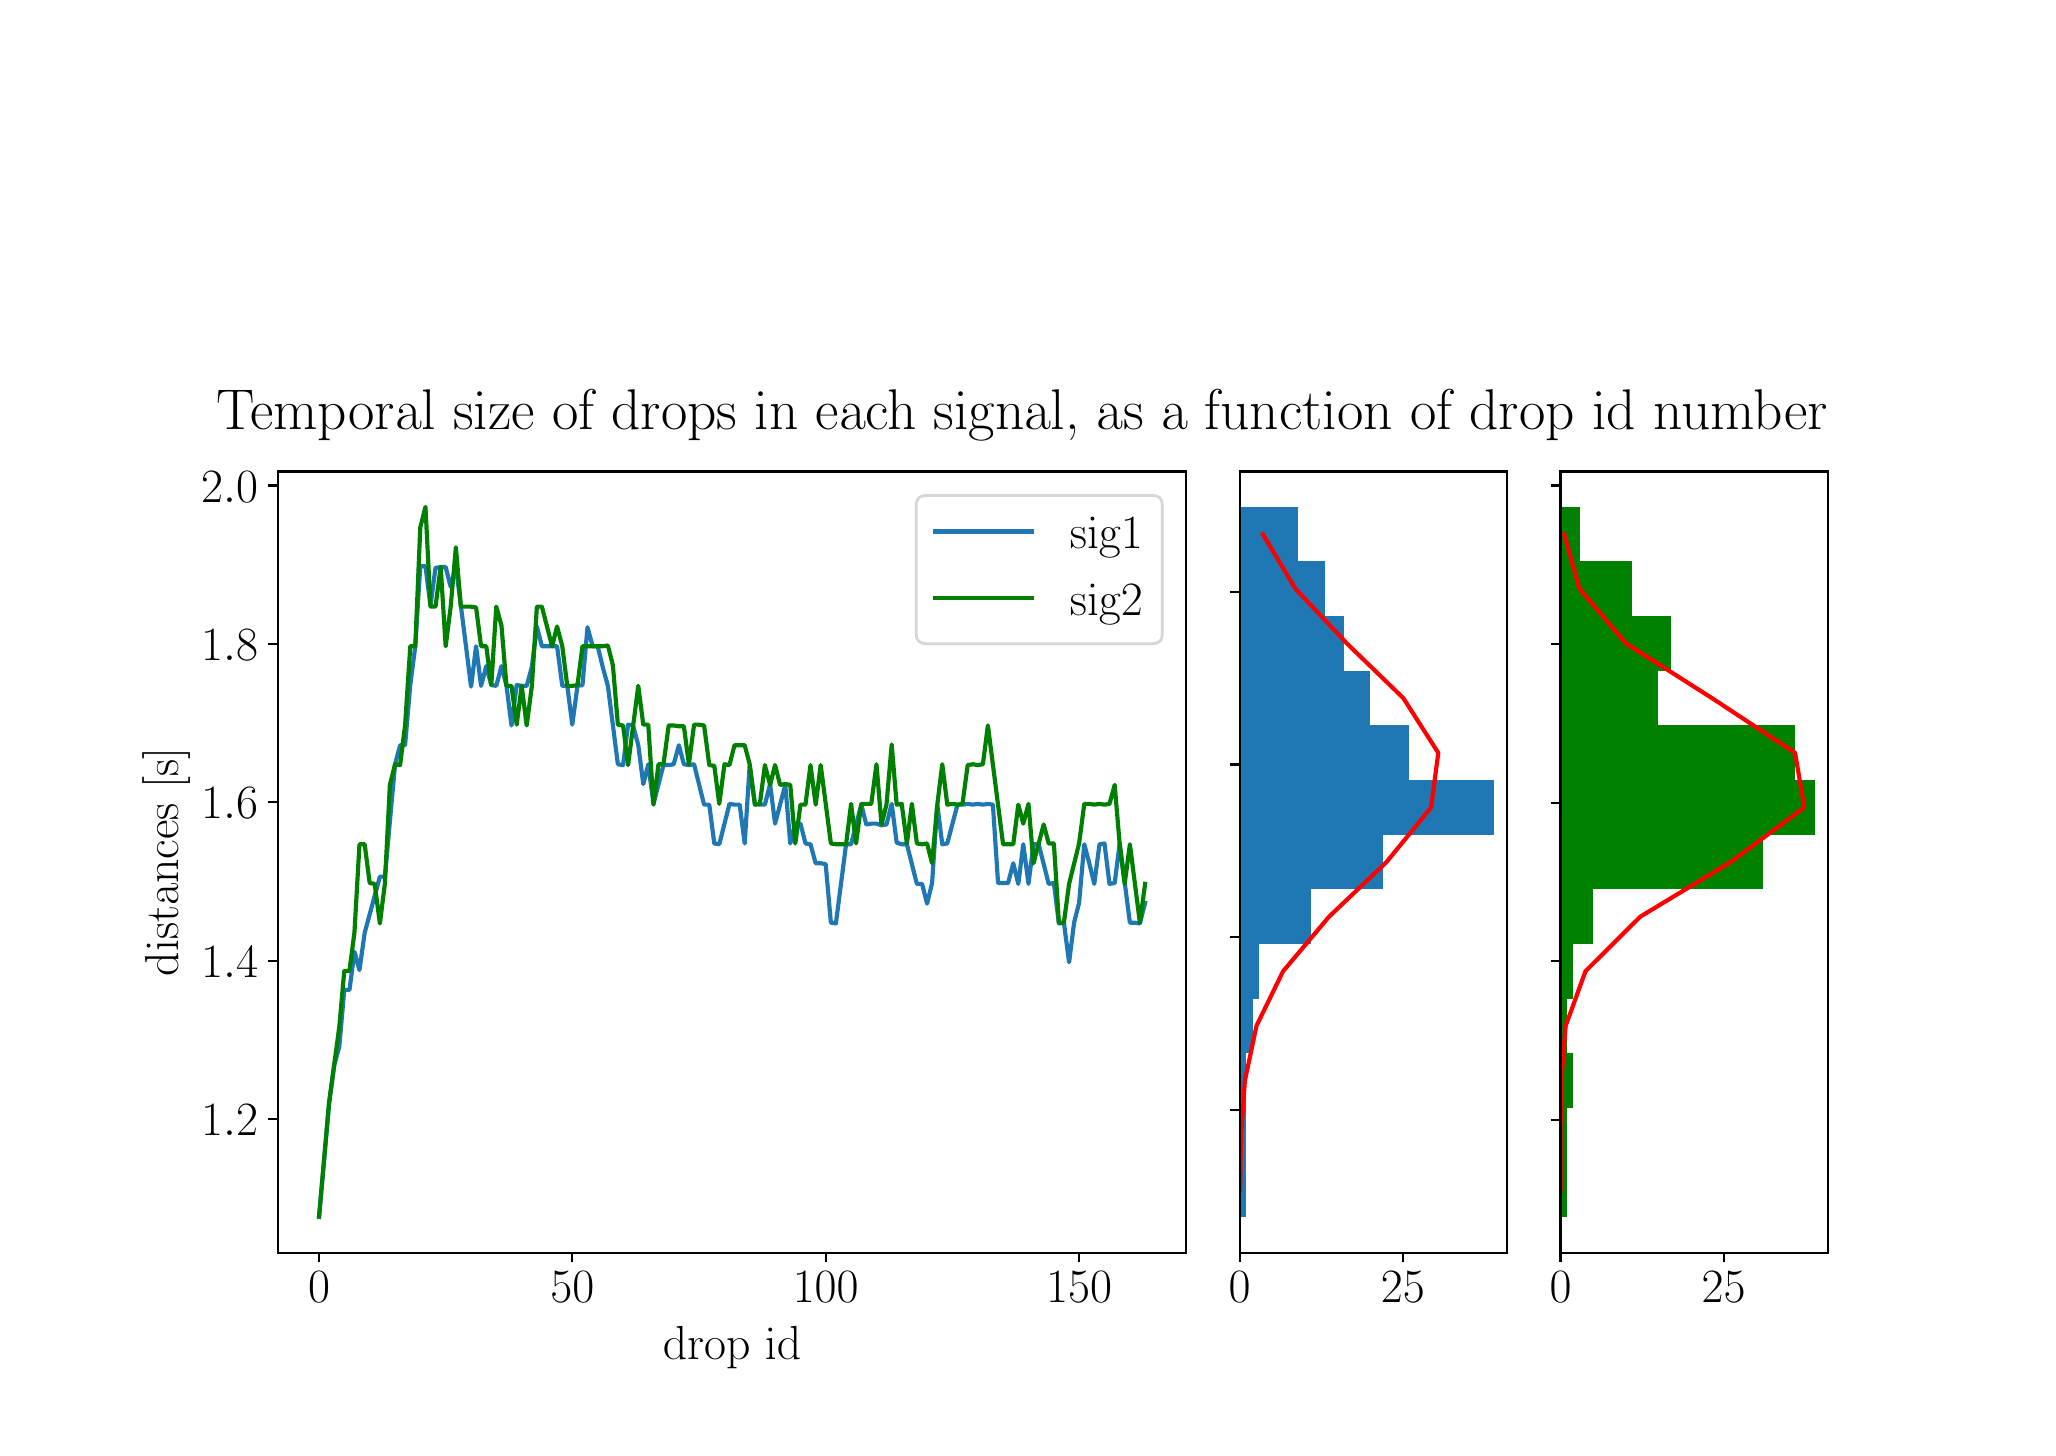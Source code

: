 \begingroup%
\makeatletter%
\begin{pgfpicture}%
\pgfpathrectangle{\pgfpointorigin}{\pgfqpoint{10.0in}{7.0in}}%
\pgfusepath{use as bounding box, clip}%
\begin{pgfscope}%
\pgfsetbuttcap%
\pgfsetmiterjoin%
\definecolor{currentfill}{rgb}{1.0,1.0,1.0}%
\pgfsetfillcolor{currentfill}%
\pgfsetlinewidth{0.0pt}%
\definecolor{currentstroke}{rgb}{1.0,1.0,1.0}%
\pgfsetstrokecolor{currentstroke}%
\pgfsetdash{}{0pt}%
\pgfpathmoveto{\pgfqpoint{0.0in}{0.0in}}%
\pgfpathlineto{\pgfqpoint{10.0in}{0.0in}}%
\pgfpathlineto{\pgfqpoint{10.0in}{7.0in}}%
\pgfpathlineto{\pgfqpoint{0.0in}{7.0in}}%
\pgfpathclose%
\pgfusepath{fill}%
\end{pgfscope}%
\begin{pgfscope}%
\pgfsetbuttcap%
\pgfsetmiterjoin%
\definecolor{currentfill}{rgb}{1.0,1.0,1.0}%
\pgfsetfillcolor{currentfill}%
\pgfsetlinewidth{0.0pt}%
\definecolor{currentstroke}{rgb}{0.0,0.0,0.0}%
\pgfsetstrokecolor{currentstroke}%
\pgfsetstrokeopacity{0.0}%
\pgfsetdash{}{0pt}%
\pgfpathmoveto{\pgfqpoint{1.25in}{0.875in}}%
\pgfpathlineto{\pgfqpoint{5.793in}{0.875in}}%
\pgfpathlineto{\pgfqpoint{5.793in}{4.781in}}%
\pgfpathlineto{\pgfqpoint{1.25in}{4.781in}}%
\pgfpathclose%
\pgfusepath{fill}%
\end{pgfscope}%
\begin{pgfscope}%
\pgfsetbuttcap%
\pgfsetroundjoin%
\definecolor{currentfill}{rgb}{0.0,0.0,0.0}%
\pgfsetfillcolor{currentfill}%
\pgfsetlinewidth{0.803pt}%
\definecolor{currentstroke}{rgb}{0.0,0.0,0.0}%
\pgfsetstrokecolor{currentstroke}%
\pgfsetdash{}{0pt}%
\pgfsys@defobject{currentmarker}{\pgfqpoint{0.0in}{-0.049in}}{\pgfqpoint{0.0in}{0.0in}}{%
\pgfpathmoveto{\pgfqpoint{0.0in}{0.0in}}%
\pgfpathlineto{\pgfqpoint{0.0in}{-0.049in}}%
\pgfusepath{stroke,fill}%
}%
\begin{pgfscope}%
\pgfsys@transformshift{1.457in}{0.875in}%
\pgfsys@useobject{currentmarker}{}%
\end{pgfscope}%
\end{pgfscope}%
\begin{pgfscope}%
\definecolor{textcolor}{rgb}{0.0,0.0,0.0}%
\pgfsetstrokecolor{textcolor}%
\pgfsetfillcolor{textcolor}%
\pgftext[x=1.457in,y=0.778in,,top]{\color{textcolor}\rmfamily\fontsize{17.28}{20.736}\selectfont \(\displaystyle {0}\)}%
\end{pgfscope}%
\begin{pgfscope}%
\pgfsetbuttcap%
\pgfsetroundjoin%
\definecolor{currentfill}{rgb}{0.0,0.0,0.0}%
\pgfsetfillcolor{currentfill}%
\pgfsetlinewidth{0.803pt}%
\definecolor{currentstroke}{rgb}{0.0,0.0,0.0}%
\pgfsetstrokecolor{currentstroke}%
\pgfsetdash{}{0pt}%
\pgfsys@defobject{currentmarker}{\pgfqpoint{0.0in}{-0.049in}}{\pgfqpoint{0.0in}{0.0in}}{%
\pgfpathmoveto{\pgfqpoint{0.0in}{0.0in}}%
\pgfpathlineto{\pgfqpoint{0.0in}{-0.049in}}%
\pgfusepath{stroke,fill}%
}%
\begin{pgfscope}%
\pgfsys@transformshift{2.723in}{0.875in}%
\pgfsys@useobject{currentmarker}{}%
\end{pgfscope}%
\end{pgfscope}%
\begin{pgfscope}%
\definecolor{textcolor}{rgb}{0.0,0.0,0.0}%
\pgfsetstrokecolor{textcolor}%
\pgfsetfillcolor{textcolor}%
\pgftext[x=2.723in,y=0.778in,,top]{\color{textcolor}\rmfamily\fontsize{17.28}{20.736}\selectfont \(\displaystyle {50}\)}%
\end{pgfscope}%
\begin{pgfscope}%
\pgfsetbuttcap%
\pgfsetroundjoin%
\definecolor{currentfill}{rgb}{0.0,0.0,0.0}%
\pgfsetfillcolor{currentfill}%
\pgfsetlinewidth{0.803pt}%
\definecolor{currentstroke}{rgb}{0.0,0.0,0.0}%
\pgfsetstrokecolor{currentstroke}%
\pgfsetdash{}{0pt}%
\pgfsys@defobject{currentmarker}{\pgfqpoint{0.0in}{-0.049in}}{\pgfqpoint{0.0in}{0.0in}}{%
\pgfpathmoveto{\pgfqpoint{0.0in}{0.0in}}%
\pgfpathlineto{\pgfqpoint{0.0in}{-0.049in}}%
\pgfusepath{stroke,fill}%
}%
\begin{pgfscope}%
\pgfsys@transformshift{3.99in}{0.875in}%
\pgfsys@useobject{currentmarker}{}%
\end{pgfscope}%
\end{pgfscope}%
\begin{pgfscope}%
\definecolor{textcolor}{rgb}{0.0,0.0,0.0}%
\pgfsetstrokecolor{textcolor}%
\pgfsetfillcolor{textcolor}%
\pgftext[x=3.99in,y=0.778in,,top]{\color{textcolor}\rmfamily\fontsize{17.28}{20.736}\selectfont \(\displaystyle {100}\)}%
\end{pgfscope}%
\begin{pgfscope}%
\pgfsetbuttcap%
\pgfsetroundjoin%
\definecolor{currentfill}{rgb}{0.0,0.0,0.0}%
\pgfsetfillcolor{currentfill}%
\pgfsetlinewidth{0.803pt}%
\definecolor{currentstroke}{rgb}{0.0,0.0,0.0}%
\pgfsetstrokecolor{currentstroke}%
\pgfsetdash{}{0pt}%
\pgfsys@defobject{currentmarker}{\pgfqpoint{0.0in}{-0.049in}}{\pgfqpoint{0.0in}{0.0in}}{%
\pgfpathmoveto{\pgfqpoint{0.0in}{0.0in}}%
\pgfpathlineto{\pgfqpoint{0.0in}{-0.049in}}%
\pgfusepath{stroke,fill}%
}%
\begin{pgfscope}%
\pgfsys@transformshift{5.257in}{0.875in}%
\pgfsys@useobject{currentmarker}{}%
\end{pgfscope}%
\end{pgfscope}%
\begin{pgfscope}%
\definecolor{textcolor}{rgb}{0.0,0.0,0.0}%
\pgfsetstrokecolor{textcolor}%
\pgfsetfillcolor{textcolor}%
\pgftext[x=5.257in,y=0.778in,,top]{\color{textcolor}\rmfamily\fontsize{17.28}{20.736}\selectfont \(\displaystyle {150}\)}%
\end{pgfscope}%
\begin{pgfscope}%
\definecolor{textcolor}{rgb}{0.0,0.0,0.0}%
\pgfsetstrokecolor{textcolor}%
\pgfsetfillcolor{textcolor}%
\pgftext[x=3.522in,y=0.509in,,top]{\color{textcolor}\rmfamily\fontsize{17.28}{20.736}\selectfont drop id}%
\end{pgfscope}%
\begin{pgfscope}%
\pgfsetbuttcap%
\pgfsetroundjoin%
\definecolor{currentfill}{rgb}{0.0,0.0,0.0}%
\pgfsetfillcolor{currentfill}%
\pgfsetlinewidth{0.803pt}%
\definecolor{currentstroke}{rgb}{0.0,0.0,0.0}%
\pgfsetstrokecolor{currentstroke}%
\pgfsetdash{}{0pt}%
\pgfsys@defobject{currentmarker}{\pgfqpoint{-0.049in}{0.0in}}{\pgfqpoint{0.0in}{0.0in}}{%
\pgfpathmoveto{\pgfqpoint{0.0in}{0.0in}}%
\pgfpathlineto{\pgfqpoint{-0.049in}{0.0in}}%
\pgfusepath{stroke,fill}%
}%
\begin{pgfscope}%
\pgfsys@transformshift{1.25in}{1.543in}%
\pgfsys@useobject{currentmarker}{}%
\end{pgfscope}%
\end{pgfscope}%
\begin{pgfscope}%
\definecolor{textcolor}{rgb}{0.0,0.0,0.0}%
\pgfsetstrokecolor{textcolor}%
\pgfsetfillcolor{textcolor}%
\pgftext[x=0.867in, y=1.46in, left, base]{\color{textcolor}\rmfamily\fontsize{17.28}{20.736}\selectfont \(\displaystyle {1.2}\)}%
\end{pgfscope}%
\begin{pgfscope}%
\pgfsetbuttcap%
\pgfsetroundjoin%
\definecolor{currentfill}{rgb}{0.0,0.0,0.0}%
\pgfsetfillcolor{currentfill}%
\pgfsetlinewidth{0.803pt}%
\definecolor{currentstroke}{rgb}{0.0,0.0,0.0}%
\pgfsetstrokecolor{currentstroke}%
\pgfsetdash{}{0pt}%
\pgfsys@defobject{currentmarker}{\pgfqpoint{-0.049in}{0.0in}}{\pgfqpoint{0.0in}{0.0in}}{%
\pgfpathmoveto{\pgfqpoint{0.0in}{0.0in}}%
\pgfpathlineto{\pgfqpoint{-0.049in}{0.0in}}%
\pgfusepath{stroke,fill}%
}%
\begin{pgfscope}%
\pgfsys@transformshift{1.25in}{2.335in}%
\pgfsys@useobject{currentmarker}{}%
\end{pgfscope}%
\end{pgfscope}%
\begin{pgfscope}%
\definecolor{textcolor}{rgb}{0.0,0.0,0.0}%
\pgfsetstrokecolor{textcolor}%
\pgfsetfillcolor{textcolor}%
\pgftext[x=0.867in, y=2.252in, left, base]{\color{textcolor}\rmfamily\fontsize{17.28}{20.736}\selectfont \(\displaystyle {1.4}\)}%
\end{pgfscope}%
\begin{pgfscope}%
\pgfsetbuttcap%
\pgfsetroundjoin%
\definecolor{currentfill}{rgb}{0.0,0.0,0.0}%
\pgfsetfillcolor{currentfill}%
\pgfsetlinewidth{0.803pt}%
\definecolor{currentstroke}{rgb}{0.0,0.0,0.0}%
\pgfsetstrokecolor{currentstroke}%
\pgfsetdash{}{0pt}%
\pgfsys@defobject{currentmarker}{\pgfqpoint{-0.049in}{0.0in}}{\pgfqpoint{0.0in}{0.0in}}{%
\pgfpathmoveto{\pgfqpoint{0.0in}{0.0in}}%
\pgfpathlineto{\pgfqpoint{-0.049in}{0.0in}}%
\pgfusepath{stroke,fill}%
}%
\begin{pgfscope}%
\pgfsys@transformshift{1.25in}{3.127in}%
\pgfsys@useobject{currentmarker}{}%
\end{pgfscope}%
\end{pgfscope}%
\begin{pgfscope}%
\definecolor{textcolor}{rgb}{0.0,0.0,0.0}%
\pgfsetstrokecolor{textcolor}%
\pgfsetfillcolor{textcolor}%
\pgftext[x=0.867in, y=3.044in, left, base]{\color{textcolor}\rmfamily\fontsize{17.28}{20.736}\selectfont \(\displaystyle {1.6}\)}%
\end{pgfscope}%
\begin{pgfscope}%
\pgfsetbuttcap%
\pgfsetroundjoin%
\definecolor{currentfill}{rgb}{0.0,0.0,0.0}%
\pgfsetfillcolor{currentfill}%
\pgfsetlinewidth{0.803pt}%
\definecolor{currentstroke}{rgb}{0.0,0.0,0.0}%
\pgfsetstrokecolor{currentstroke}%
\pgfsetdash{}{0pt}%
\pgfsys@defobject{currentmarker}{\pgfqpoint{-0.049in}{0.0in}}{\pgfqpoint{0.0in}{0.0in}}{%
\pgfpathmoveto{\pgfqpoint{0.0in}{0.0in}}%
\pgfpathlineto{\pgfqpoint{-0.049in}{0.0in}}%
\pgfusepath{stroke,fill}%
}%
\begin{pgfscope}%
\pgfsys@transformshift{1.25in}{3.919in}%
\pgfsys@useobject{currentmarker}{}%
\end{pgfscope}%
\end{pgfscope}%
\begin{pgfscope}%
\definecolor{textcolor}{rgb}{0.0,0.0,0.0}%
\pgfsetstrokecolor{textcolor}%
\pgfsetfillcolor{textcolor}%
\pgftext[x=0.867in, y=3.836in, left, base]{\color{textcolor}\rmfamily\fontsize{17.28}{20.736}\selectfont \(\displaystyle {1.8}\)}%
\end{pgfscope}%
\begin{pgfscope}%
\pgfsetbuttcap%
\pgfsetroundjoin%
\definecolor{currentfill}{rgb}{0.0,0.0,0.0}%
\pgfsetfillcolor{currentfill}%
\pgfsetlinewidth{0.803pt}%
\definecolor{currentstroke}{rgb}{0.0,0.0,0.0}%
\pgfsetstrokecolor{currentstroke}%
\pgfsetdash{}{0pt}%
\pgfsys@defobject{currentmarker}{\pgfqpoint{-0.049in}{0.0in}}{\pgfqpoint{0.0in}{0.0in}}{%
\pgfpathmoveto{\pgfqpoint{0.0in}{0.0in}}%
\pgfpathlineto{\pgfqpoint{-0.049in}{0.0in}}%
\pgfusepath{stroke,fill}%
}%
\begin{pgfscope}%
\pgfsys@transformshift{1.25in}{4.711in}%
\pgfsys@useobject{currentmarker}{}%
\end{pgfscope}%
\end{pgfscope}%
\begin{pgfscope}%
\definecolor{textcolor}{rgb}{0.0,0.0,0.0}%
\pgfsetstrokecolor{textcolor}%
\pgfsetfillcolor{textcolor}%
\pgftext[x=0.867in, y=4.627in, left, base]{\color{textcolor}\rmfamily\fontsize{17.28}{20.736}\selectfont \(\displaystyle {2.0}\)}%
\end{pgfscope}%
\begin{pgfscope}%
\definecolor{textcolor}{rgb}{0.0,0.0,0.0}%
\pgfsetstrokecolor{textcolor}%
\pgfsetfillcolor{textcolor}%
\pgftext[x=0.812in,y=2.828in,,bottom,rotate=90.0]{\color{textcolor}\rmfamily\fontsize{17.28}{20.736}\selectfont distances [s]}%
\end{pgfscope}%
\begin{pgfscope}%
\pgfpathrectangle{\pgfqpoint{1.25in}{0.875in}}{\pgfqpoint{4.543in}{3.906in}}%
\pgfusepath{clip}%
\pgfsetrectcap%
\pgfsetroundjoin%
\pgfsetlinewidth{1.506pt}%
\definecolor{currentstroke}{rgb}{0.122,0.467,0.706}%
\pgfsetstrokecolor{currentstroke}%
\pgfsetdash{}{0pt}%
\pgfpathmoveto{\pgfqpoint{1.457in}{1.053in}}%
\pgfpathlineto{\pgfqpoint{1.507in}{1.619in}}%
\pgfpathlineto{\pgfqpoint{1.533in}{1.813in}}%
\pgfpathlineto{\pgfqpoint{1.558in}{1.904in}}%
\pgfpathlineto{\pgfqpoint{1.583in}{2.189in}}%
\pgfpathlineto{\pgfqpoint{1.609in}{2.189in}}%
\pgfpathlineto{\pgfqpoint{1.634in}{2.379in}}%
\pgfpathlineto{\pgfqpoint{1.659in}{2.288in}}%
\pgfpathlineto{\pgfqpoint{1.685in}{2.474in}}%
\pgfpathlineto{\pgfqpoint{1.761in}{2.755in}}%
\pgfpathlineto{\pgfqpoint{1.786in}{2.755in}}%
\pgfpathlineto{\pgfqpoint{1.837in}{3.317in}}%
\pgfpathlineto{\pgfqpoint{1.862in}{3.412in}}%
\pgfpathlineto{\pgfqpoint{1.887in}{3.412in}}%
\pgfpathlineto{\pgfqpoint{1.913in}{3.713in}}%
\pgfpathlineto{\pgfqpoint{1.938in}{3.907in}}%
\pgfpathlineto{\pgfqpoint{1.963in}{4.307in}}%
\pgfpathlineto{\pgfqpoint{1.989in}{4.307in}}%
\pgfpathlineto{\pgfqpoint{2.014in}{4.109in}}%
\pgfpathlineto{\pgfqpoint{2.039in}{4.299in}}%
\pgfpathlineto{\pgfqpoint{2.065in}{4.303in}}%
\pgfpathlineto{\pgfqpoint{2.09in}{4.303in}}%
\pgfpathlineto{\pgfqpoint{2.115in}{4.204in}}%
\pgfpathlineto{\pgfqpoint{2.141in}{4.307in}}%
\pgfpathlineto{\pgfqpoint{2.217in}{3.705in}}%
\pgfpathlineto{\pgfqpoint{2.242in}{3.907in}}%
\pgfpathlineto{\pgfqpoint{2.267in}{3.709in}}%
\pgfpathlineto{\pgfqpoint{2.293in}{3.808in}}%
\pgfpathlineto{\pgfqpoint{2.318in}{3.713in}}%
\pgfpathlineto{\pgfqpoint{2.343in}{3.709in}}%
\pgfpathlineto{\pgfqpoint{2.369in}{3.808in}}%
\pgfpathlineto{\pgfqpoint{2.394in}{3.709in}}%
\pgfpathlineto{\pgfqpoint{2.419in}{3.511in}}%
\pgfpathlineto{\pgfqpoint{2.445in}{3.713in}}%
\pgfpathlineto{\pgfqpoint{2.47in}{3.709in}}%
\pgfpathlineto{\pgfqpoint{2.495in}{3.709in}}%
\pgfpathlineto{\pgfqpoint{2.521in}{3.804in}}%
\pgfpathlineto{\pgfqpoint{2.546in}{4.006in}}%
\pgfpathlineto{\pgfqpoint{2.571in}{3.907in}}%
\pgfpathlineto{\pgfqpoint{2.647in}{3.907in}}%
\pgfpathlineto{\pgfqpoint{2.673in}{3.709in}}%
\pgfpathlineto{\pgfqpoint{2.698in}{3.709in}}%
\pgfpathlineto{\pgfqpoint{2.723in}{3.515in}}%
\pgfpathlineto{\pgfqpoint{2.749in}{3.709in}}%
\pgfpathlineto{\pgfqpoint{2.774in}{3.713in}}%
\pgfpathlineto{\pgfqpoint{2.799in}{4.002in}}%
\pgfpathlineto{\pgfqpoint{2.825in}{3.907in}}%
\pgfpathlineto{\pgfqpoint{2.85in}{3.907in}}%
\pgfpathlineto{\pgfqpoint{2.875in}{3.804in}}%
\pgfpathlineto{\pgfqpoint{2.901in}{3.709in}}%
\pgfpathlineto{\pgfqpoint{2.951in}{3.317in}}%
\pgfpathlineto{\pgfqpoint{2.977in}{3.313in}}%
\pgfpathlineto{\pgfqpoint{3.002in}{3.515in}}%
\pgfpathlineto{\pgfqpoint{3.027in}{3.511in}}%
\pgfpathlineto{\pgfqpoint{3.053in}{3.412in}}%
\pgfpathlineto{\pgfqpoint{3.078in}{3.218in}}%
\pgfpathlineto{\pgfqpoint{3.103in}{3.317in}}%
\pgfpathlineto{\pgfqpoint{3.129in}{3.119in}}%
\pgfpathlineto{\pgfqpoint{3.179in}{3.313in}}%
\pgfpathlineto{\pgfqpoint{3.205in}{3.313in}}%
\pgfpathlineto{\pgfqpoint{3.23in}{3.317in}}%
\pgfpathlineto{\pgfqpoint{3.256in}{3.412in}}%
\pgfpathlineto{\pgfqpoint{3.281in}{3.317in}}%
\pgfpathlineto{\pgfqpoint{3.306in}{3.313in}}%
\pgfpathlineto{\pgfqpoint{3.332in}{3.317in}}%
\pgfpathlineto{\pgfqpoint{3.382in}{3.115in}}%
\pgfpathlineto{\pgfqpoint{3.408in}{3.115in}}%
\pgfpathlineto{\pgfqpoint{3.433in}{2.921in}}%
\pgfpathlineto{\pgfqpoint{3.458in}{2.917in}}%
\pgfpathlineto{\pgfqpoint{3.509in}{3.119in}}%
\pgfpathlineto{\pgfqpoint{3.534in}{3.115in}}%
\pgfpathlineto{\pgfqpoint{3.56in}{3.115in}}%
\pgfpathlineto{\pgfqpoint{3.585in}{2.921in}}%
\pgfpathlineto{\pgfqpoint{3.61in}{3.313in}}%
\pgfpathlineto{\pgfqpoint{3.636in}{3.119in}}%
\pgfpathlineto{\pgfqpoint{3.661in}{3.115in}}%
\pgfpathlineto{\pgfqpoint{3.686in}{3.115in}}%
\pgfpathlineto{\pgfqpoint{3.712in}{3.218in}}%
\pgfpathlineto{\pgfqpoint{3.737in}{3.02in}}%
\pgfpathlineto{\pgfqpoint{3.788in}{3.214in}}%
\pgfpathlineto{\pgfqpoint{3.813in}{2.921in}}%
\pgfpathlineto{\pgfqpoint{3.838in}{3.02in}}%
\pgfpathlineto{\pgfqpoint{3.864in}{3.02in}}%
\pgfpathlineto{\pgfqpoint{3.889in}{2.921in}}%
\pgfpathlineto{\pgfqpoint{3.914in}{2.917in}}%
\pgfpathlineto{\pgfqpoint{3.94in}{2.822in}}%
\pgfpathlineto{\pgfqpoint{3.965in}{2.822in}}%
\pgfpathlineto{\pgfqpoint{3.99in}{2.818in}}%
\pgfpathlineto{\pgfqpoint{4.016in}{2.525in}}%
\pgfpathlineto{\pgfqpoint{4.041in}{2.521in}}%
\pgfpathlineto{\pgfqpoint{4.092in}{2.917in}}%
\pgfpathlineto{\pgfqpoint{4.117in}{2.917in}}%
\pgfpathlineto{\pgfqpoint{4.168in}{3.115in}}%
\pgfpathlineto{\pgfqpoint{4.193in}{3.016in}}%
\pgfpathlineto{\pgfqpoint{4.218in}{3.02in}}%
\pgfpathlineto{\pgfqpoint{4.244in}{3.02in}}%
\pgfpathlineto{\pgfqpoint{4.269in}{3.012in}}%
\pgfpathlineto{\pgfqpoint{4.294in}{3.016in}}%
\pgfpathlineto{\pgfqpoint{4.32in}{3.119in}}%
\pgfpathlineto{\pgfqpoint{4.345in}{2.925in}}%
\pgfpathlineto{\pgfqpoint{4.37in}{2.917in}}%
\pgfpathlineto{\pgfqpoint{4.396in}{2.917in}}%
\pgfpathlineto{\pgfqpoint{4.446in}{2.719in}}%
\pgfpathlineto{\pgfqpoint{4.472in}{2.719in}}%
\pgfpathlineto{\pgfqpoint{4.497in}{2.62in}}%
\pgfpathlineto{\pgfqpoint{4.522in}{2.723in}}%
\pgfpathlineto{\pgfqpoint{4.548in}{3.115in}}%
\pgfpathlineto{\pgfqpoint{4.573in}{2.917in}}%
\pgfpathlineto{\pgfqpoint{4.598in}{2.921in}}%
\pgfpathlineto{\pgfqpoint{4.649in}{3.115in}}%
\pgfpathlineto{\pgfqpoint{4.674in}{3.115in}}%
\pgfpathlineto{\pgfqpoint{4.7in}{3.119in}}%
\pgfpathlineto{\pgfqpoint{4.725in}{3.115in}}%
\pgfpathlineto{\pgfqpoint{4.75in}{3.119in}}%
\pgfpathlineto{\pgfqpoint{4.776in}{3.115in}}%
\pgfpathlineto{\pgfqpoint{4.801in}{3.119in}}%
\pgfpathlineto{\pgfqpoint{4.826in}{3.115in}}%
\pgfpathlineto{\pgfqpoint{4.852in}{2.723in}}%
\pgfpathlineto{\pgfqpoint{4.902in}{2.723in}}%
\pgfpathlineto{\pgfqpoint{4.928in}{2.822in}}%
\pgfpathlineto{\pgfqpoint{4.953in}{2.719in}}%
\pgfpathlineto{\pgfqpoint{4.978in}{2.917in}}%
\pgfpathlineto{\pgfqpoint{5.004in}{2.719in}}%
\pgfpathlineto{\pgfqpoint{5.029in}{2.917in}}%
\pgfpathlineto{\pgfqpoint{5.055in}{2.917in}}%
\pgfpathlineto{\pgfqpoint{5.105in}{2.719in}}%
\pgfpathlineto{\pgfqpoint{5.131in}{2.723in}}%
\pgfpathlineto{\pgfqpoint{5.156in}{2.521in}}%
\pgfpathlineto{\pgfqpoint{5.181in}{2.525in}}%
\pgfpathlineto{\pgfqpoint{5.207in}{2.327in}}%
\pgfpathlineto{\pgfqpoint{5.232in}{2.525in}}%
\pgfpathlineto{\pgfqpoint{5.257in}{2.624in}}%
\pgfpathlineto{\pgfqpoint{5.283in}{2.917in}}%
\pgfpathlineto{\pgfqpoint{5.308in}{2.822in}}%
\pgfpathlineto{\pgfqpoint{5.333in}{2.719in}}%
\pgfpathlineto{\pgfqpoint{5.359in}{2.917in}}%
\pgfpathlineto{\pgfqpoint{5.384in}{2.921in}}%
\pgfpathlineto{\pgfqpoint{5.409in}{2.719in}}%
\pgfpathlineto{\pgfqpoint{5.435in}{2.723in}}%
\pgfpathlineto{\pgfqpoint{5.46in}{2.921in}}%
\pgfpathlineto{\pgfqpoint{5.511in}{2.525in}}%
\pgfpathlineto{\pgfqpoint{5.536in}{2.525in}}%
\pgfpathlineto{\pgfqpoint{5.561in}{2.521in}}%
\pgfpathlineto{\pgfqpoint{5.587in}{2.624in}}%
\pgfpathlineto{\pgfqpoint{5.587in}{2.624in}}%
\pgfusepath{stroke}%
\end{pgfscope}%
\begin{pgfscope}%
\pgfpathrectangle{\pgfqpoint{1.25in}{0.875in}}{\pgfqpoint{4.543in}{3.906in}}%
\pgfusepath{clip}%
\pgfsetrectcap%
\pgfsetroundjoin%
\pgfsetlinewidth{1.506pt}%
\definecolor{currentstroke}{rgb}{0.0,0.502,0.0}%
\pgfsetstrokecolor{currentstroke}%
\pgfsetdash{}{0pt}%
\pgfpathmoveto{\pgfqpoint{1.457in}{1.057in}}%
\pgfpathlineto{\pgfqpoint{1.507in}{1.627in}}%
\pgfpathlineto{\pgfqpoint{1.558in}{2.003in}}%
\pgfpathlineto{\pgfqpoint{1.583in}{2.284in}}%
\pgfpathlineto{\pgfqpoint{1.609in}{2.284in}}%
\pgfpathlineto{\pgfqpoint{1.634in}{2.478in}}%
\pgfpathlineto{\pgfqpoint{1.659in}{2.917in}}%
\pgfpathlineto{\pgfqpoint{1.685in}{2.917in}}%
\pgfpathlineto{\pgfqpoint{1.71in}{2.723in}}%
\pgfpathlineto{\pgfqpoint{1.735in}{2.719in}}%
\pgfpathlineto{\pgfqpoint{1.761in}{2.521in}}%
\pgfpathlineto{\pgfqpoint{1.786in}{2.719in}}%
\pgfpathlineto{\pgfqpoint{1.811in}{3.214in}}%
\pgfpathlineto{\pgfqpoint{1.837in}{3.317in}}%
\pgfpathlineto{\pgfqpoint{1.862in}{3.313in}}%
\pgfpathlineto{\pgfqpoint{1.887in}{3.511in}}%
\pgfpathlineto{\pgfqpoint{1.913in}{3.907in}}%
\pgfpathlineto{\pgfqpoint{1.938in}{3.907in}}%
\pgfpathlineto{\pgfqpoint{1.963in}{4.501in}}%
\pgfpathlineto{\pgfqpoint{1.989in}{4.604in}}%
\pgfpathlineto{\pgfqpoint{2.014in}{4.105in}}%
\pgfpathlineto{\pgfqpoint{2.039in}{4.105in}}%
\pgfpathlineto{\pgfqpoint{2.065in}{4.303in}}%
\pgfpathlineto{\pgfqpoint{2.09in}{3.907in}}%
\pgfpathlineto{\pgfqpoint{2.115in}{4.105in}}%
\pgfpathlineto{\pgfqpoint{2.141in}{4.402in}}%
\pgfpathlineto{\pgfqpoint{2.166in}{4.105in}}%
\pgfpathlineto{\pgfqpoint{2.217in}{4.105in}}%
\pgfpathlineto{\pgfqpoint{2.242in}{4.101in}}%
\pgfpathlineto{\pgfqpoint{2.267in}{3.907in}}%
\pgfpathlineto{\pgfqpoint{2.293in}{3.907in}}%
\pgfpathlineto{\pgfqpoint{2.318in}{3.713in}}%
\pgfpathlineto{\pgfqpoint{2.343in}{4.105in}}%
\pgfpathlineto{\pgfqpoint{2.369in}{4.01in}}%
\pgfpathlineto{\pgfqpoint{2.394in}{3.709in}}%
\pgfpathlineto{\pgfqpoint{2.419in}{3.709in}}%
\pgfpathlineto{\pgfqpoint{2.445in}{3.515in}}%
\pgfpathlineto{\pgfqpoint{2.47in}{3.709in}}%
\pgfpathlineto{\pgfqpoint{2.495in}{3.511in}}%
\pgfpathlineto{\pgfqpoint{2.521in}{3.709in}}%
\pgfpathlineto{\pgfqpoint{2.546in}{4.105in}}%
\pgfpathlineto{\pgfqpoint{2.571in}{4.105in}}%
\pgfpathlineto{\pgfqpoint{2.622in}{3.907in}}%
\pgfpathlineto{\pgfqpoint{2.647in}{4.006in}}%
\pgfpathlineto{\pgfqpoint{2.673in}{3.907in}}%
\pgfpathlineto{\pgfqpoint{2.698in}{3.709in}}%
\pgfpathlineto{\pgfqpoint{2.723in}{3.709in}}%
\pgfpathlineto{\pgfqpoint{2.749in}{3.713in}}%
\pgfpathlineto{\pgfqpoint{2.774in}{3.907in}}%
\pgfpathlineto{\pgfqpoint{2.875in}{3.907in}}%
\pgfpathlineto{\pgfqpoint{2.901in}{3.911in}}%
\pgfpathlineto{\pgfqpoint{2.926in}{3.812in}}%
\pgfpathlineto{\pgfqpoint{2.951in}{3.515in}}%
\pgfpathlineto{\pgfqpoint{2.977in}{3.511in}}%
\pgfpathlineto{\pgfqpoint{3.002in}{3.313in}}%
\pgfpathlineto{\pgfqpoint{3.053in}{3.709in}}%
\pgfpathlineto{\pgfqpoint{3.078in}{3.515in}}%
\pgfpathlineto{\pgfqpoint{3.103in}{3.515in}}%
\pgfpathlineto{\pgfqpoint{3.129in}{3.115in}}%
\pgfpathlineto{\pgfqpoint{3.154in}{3.317in}}%
\pgfpathlineto{\pgfqpoint{3.179in}{3.317in}}%
\pgfpathlineto{\pgfqpoint{3.205in}{3.511in}}%
\pgfpathlineto{\pgfqpoint{3.23in}{3.511in}}%
\pgfpathlineto{\pgfqpoint{3.256in}{3.507in}}%
\pgfpathlineto{\pgfqpoint{3.281in}{3.507in}}%
\pgfpathlineto{\pgfqpoint{3.306in}{3.317in}}%
\pgfpathlineto{\pgfqpoint{3.332in}{3.515in}}%
\pgfpathlineto{\pgfqpoint{3.357in}{3.515in}}%
\pgfpathlineto{\pgfqpoint{3.382in}{3.511in}}%
\pgfpathlineto{\pgfqpoint{3.408in}{3.313in}}%
\pgfpathlineto{\pgfqpoint{3.433in}{3.309in}}%
\pgfpathlineto{\pgfqpoint{3.458in}{3.119in}}%
\pgfpathlineto{\pgfqpoint{3.484in}{3.317in}}%
\pgfpathlineto{\pgfqpoint{3.509in}{3.313in}}%
\pgfpathlineto{\pgfqpoint{3.534in}{3.412in}}%
\pgfpathlineto{\pgfqpoint{3.585in}{3.412in}}%
\pgfpathlineto{\pgfqpoint{3.61in}{3.317in}}%
\pgfpathlineto{\pgfqpoint{3.636in}{3.115in}}%
\pgfpathlineto{\pgfqpoint{3.661in}{3.119in}}%
\pgfpathlineto{\pgfqpoint{3.686in}{3.313in}}%
\pgfpathlineto{\pgfqpoint{3.712in}{3.214in}}%
\pgfpathlineto{\pgfqpoint{3.737in}{3.313in}}%
\pgfpathlineto{\pgfqpoint{3.762in}{3.214in}}%
\pgfpathlineto{\pgfqpoint{3.788in}{3.218in}}%
\pgfpathlineto{\pgfqpoint{3.813in}{3.214in}}%
\pgfpathlineto{\pgfqpoint{3.838in}{2.921in}}%
\pgfpathlineto{\pgfqpoint{3.864in}{3.115in}}%
\pgfpathlineto{\pgfqpoint{3.889in}{3.115in}}%
\pgfpathlineto{\pgfqpoint{3.914in}{3.313in}}%
\pgfpathlineto{\pgfqpoint{3.94in}{3.115in}}%
\pgfpathlineto{\pgfqpoint{3.965in}{3.313in}}%
\pgfpathlineto{\pgfqpoint{4.016in}{2.921in}}%
\pgfpathlineto{\pgfqpoint{4.041in}{2.917in}}%
\pgfpathlineto{\pgfqpoint{4.092in}{2.917in}}%
\pgfpathlineto{\pgfqpoint{4.117in}{3.119in}}%
\pgfpathlineto{\pgfqpoint{4.142in}{2.921in}}%
\pgfpathlineto{\pgfqpoint{4.168in}{3.119in}}%
\pgfpathlineto{\pgfqpoint{4.218in}{3.119in}}%
\pgfpathlineto{\pgfqpoint{4.244in}{3.317in}}%
\pgfpathlineto{\pgfqpoint{4.269in}{3.016in}}%
\pgfpathlineto{\pgfqpoint{4.294in}{3.115in}}%
\pgfpathlineto{\pgfqpoint{4.32in}{3.416in}}%
\pgfpathlineto{\pgfqpoint{4.345in}{3.115in}}%
\pgfpathlineto{\pgfqpoint{4.37in}{3.119in}}%
\pgfpathlineto{\pgfqpoint{4.396in}{2.921in}}%
\pgfpathlineto{\pgfqpoint{4.421in}{3.119in}}%
\pgfpathlineto{\pgfqpoint{4.446in}{2.921in}}%
\pgfpathlineto{\pgfqpoint{4.472in}{2.917in}}%
\pgfpathlineto{\pgfqpoint{4.497in}{2.921in}}%
\pgfpathlineto{\pgfqpoint{4.522in}{2.822in}}%
\pgfpathlineto{\pgfqpoint{4.548in}{3.115in}}%
\pgfpathlineto{\pgfqpoint{4.573in}{3.317in}}%
\pgfpathlineto{\pgfqpoint{4.598in}{3.115in}}%
\pgfpathlineto{\pgfqpoint{4.624in}{3.119in}}%
\pgfpathlineto{\pgfqpoint{4.649in}{3.115in}}%
\pgfpathlineto{\pgfqpoint{4.674in}{3.119in}}%
\pgfpathlineto{\pgfqpoint{4.7in}{3.313in}}%
\pgfpathlineto{\pgfqpoint{4.725in}{3.317in}}%
\pgfpathlineto{\pgfqpoint{4.75in}{3.313in}}%
\pgfpathlineto{\pgfqpoint{4.776in}{3.317in}}%
\pgfpathlineto{\pgfqpoint{4.801in}{3.511in}}%
\pgfpathlineto{\pgfqpoint{4.877in}{2.917in}}%
\pgfpathlineto{\pgfqpoint{4.928in}{2.917in}}%
\pgfpathlineto{\pgfqpoint{4.953in}{3.115in}}%
\pgfpathlineto{\pgfqpoint{4.978in}{3.02in}}%
\pgfpathlineto{\pgfqpoint{5.004in}{3.119in}}%
\pgfpathlineto{\pgfqpoint{5.029in}{2.822in}}%
\pgfpathlineto{\pgfqpoint{5.08in}{3.016in}}%
\pgfpathlineto{\pgfqpoint{5.105in}{2.921in}}%
\pgfpathlineto{\pgfqpoint{5.131in}{2.921in}}%
\pgfpathlineto{\pgfqpoint{5.156in}{2.525in}}%
\pgfpathlineto{\pgfqpoint{5.181in}{2.525in}}%
\pgfpathlineto{\pgfqpoint{5.207in}{2.719in}}%
\pgfpathlineto{\pgfqpoint{5.257in}{2.921in}}%
\pgfpathlineto{\pgfqpoint{5.283in}{3.119in}}%
\pgfpathlineto{\pgfqpoint{5.308in}{3.119in}}%
\pgfpathlineto{\pgfqpoint{5.333in}{3.115in}}%
\pgfpathlineto{\pgfqpoint{5.359in}{3.119in}}%
\pgfpathlineto{\pgfqpoint{5.384in}{3.115in}}%
\pgfpathlineto{\pgfqpoint{5.409in}{3.119in}}%
\pgfpathlineto{\pgfqpoint{5.435in}{3.214in}}%
\pgfpathlineto{\pgfqpoint{5.46in}{2.917in}}%
\pgfpathlineto{\pgfqpoint{5.485in}{2.719in}}%
\pgfpathlineto{\pgfqpoint{5.511in}{2.917in}}%
\pgfpathlineto{\pgfqpoint{5.561in}{2.525in}}%
\pgfpathlineto{\pgfqpoint{5.587in}{2.719in}}%
\pgfpathlineto{\pgfqpoint{5.587in}{2.719in}}%
\pgfusepath{stroke}%
\end{pgfscope}%
\begin{pgfscope}%
\pgfsetrectcap%
\pgfsetmiterjoin%
\pgfsetlinewidth{0.803pt}%
\definecolor{currentstroke}{rgb}{0.0,0.0,0.0}%
\pgfsetstrokecolor{currentstroke}%
\pgfsetdash{}{0pt}%
\pgfpathmoveto{\pgfqpoint{1.25in}{0.875in}}%
\pgfpathlineto{\pgfqpoint{1.25in}{4.781in}}%
\pgfusepath{stroke}%
\end{pgfscope}%
\begin{pgfscope}%
\pgfsetrectcap%
\pgfsetmiterjoin%
\pgfsetlinewidth{0.803pt}%
\definecolor{currentstroke}{rgb}{0.0,0.0,0.0}%
\pgfsetstrokecolor{currentstroke}%
\pgfsetdash{}{0pt}%
\pgfpathmoveto{\pgfqpoint{5.793in}{0.875in}}%
\pgfpathlineto{\pgfqpoint{5.793in}{4.781in}}%
\pgfusepath{stroke}%
\end{pgfscope}%
\begin{pgfscope}%
\pgfsetrectcap%
\pgfsetmiterjoin%
\pgfsetlinewidth{0.803pt}%
\definecolor{currentstroke}{rgb}{0.0,0.0,0.0}%
\pgfsetstrokecolor{currentstroke}%
\pgfsetdash{}{0pt}%
\pgfpathmoveto{\pgfqpoint{1.25in}{0.875in}}%
\pgfpathlineto{\pgfqpoint{5.793in}{0.875in}}%
\pgfusepath{stroke}%
\end{pgfscope}%
\begin{pgfscope}%
\pgfsetrectcap%
\pgfsetmiterjoin%
\pgfsetlinewidth{0.803pt}%
\definecolor{currentstroke}{rgb}{0.0,0.0,0.0}%
\pgfsetstrokecolor{currentstroke}%
\pgfsetdash{}{0pt}%
\pgfpathmoveto{\pgfqpoint{1.25in}{4.781in}}%
\pgfpathlineto{\pgfqpoint{5.793in}{4.781in}}%
\pgfusepath{stroke}%
\end{pgfscope}%
\begin{pgfscope}%
\pgfsetbuttcap%
\pgfsetmiterjoin%
\definecolor{currentfill}{rgb}{1.0,1.0,1.0}%
\pgfsetfillcolor{currentfill}%
\pgfsetfillopacity{0.8}%
\pgfsetlinewidth{1.004pt}%
\definecolor{currentstroke}{rgb}{0.8,0.8,0.8}%
\pgfsetstrokecolor{currentstroke}%
\pgfsetstrokeopacity{0.8}%
\pgfsetdash{}{0pt}%
\pgfpathmoveto{\pgfqpoint{4.491in}{3.92in}}%
\pgfpathlineto{\pgfqpoint{5.625in}{3.92in}}%
\pgfpathquadraticcurveto{\pgfqpoint{5.673in}{3.92in}}{\pgfqpoint{5.673in}{3.968in}}%
\pgfpathlineto{\pgfqpoint{5.673in}{4.613in}}%
\pgfpathquadraticcurveto{\pgfqpoint{5.673in}{4.661in}}{\pgfqpoint{5.625in}{4.661in}}%
\pgfpathlineto{\pgfqpoint{4.491in}{4.661in}}%
\pgfpathquadraticcurveto{\pgfqpoint{4.443in}{4.661in}}{\pgfqpoint{4.443in}{4.613in}}%
\pgfpathlineto{\pgfqpoint{4.443in}{3.968in}}%
\pgfpathquadraticcurveto{\pgfqpoint{4.443in}{3.92in}}{\pgfqpoint{4.491in}{3.92in}}%
\pgfpathclose%
\pgfusepath{stroke,fill}%
\end{pgfscope}%
\begin{pgfscope}%
\pgfsetrectcap%
\pgfsetroundjoin%
\pgfsetlinewidth{1.506pt}%
\definecolor{currentstroke}{rgb}{0.122,0.467,0.706}%
\pgfsetstrokecolor{currentstroke}%
\pgfsetdash{}{0pt}%
\pgfpathmoveto{\pgfqpoint{4.539in}{4.481in}}%
\pgfpathlineto{\pgfqpoint{5.019in}{4.481in}}%
\pgfusepath{stroke}%
\end{pgfscope}%
\begin{pgfscope}%
\definecolor{textcolor}{rgb}{0.0,0.0,0.0}%
\pgfsetstrokecolor{textcolor}%
\pgfsetfillcolor{textcolor}%
\pgftext[x=5.211in,y=4.397in,left,base]{\color{textcolor}\rmfamily\fontsize{17.28}{20.736}\selectfont sig1}%
\end{pgfscope}%
\begin{pgfscope}%
\pgfsetrectcap%
\pgfsetroundjoin%
\pgfsetlinewidth{1.506pt}%
\definecolor{currentstroke}{rgb}{0.0,0.502,0.0}%
\pgfsetstrokecolor{currentstroke}%
\pgfsetdash{}{0pt}%
\pgfpathmoveto{\pgfqpoint{4.539in}{4.147in}}%
\pgfpathlineto{\pgfqpoint{5.019in}{4.147in}}%
\pgfusepath{stroke}%
\end{pgfscope}%
\begin{pgfscope}%
\definecolor{textcolor}{rgb}{0.0,0.0,0.0}%
\pgfsetstrokecolor{textcolor}%
\pgfsetfillcolor{textcolor}%
\pgftext[x=5.211in,y=4.063in,left,base]{\color{textcolor}\rmfamily\fontsize{17.28}{20.736}\selectfont sig2}%
\end{pgfscope}%
\begin{pgfscope}%
\pgfsetbuttcap%
\pgfsetmiterjoin%
\definecolor{currentfill}{rgb}{1.0,1.0,1.0}%
\pgfsetfillcolor{currentfill}%
\pgfsetlinewidth{0.0pt}%
\definecolor{currentstroke}{rgb}{0.0,0.0,0.0}%
\pgfsetstrokecolor{currentstroke}%
\pgfsetstrokeopacity{0.0}%
\pgfsetdash{}{0pt}%
\pgfpathmoveto{\pgfqpoint{6.06in}{0.875in}}%
\pgfpathlineto{\pgfqpoint{7.397in}{0.875in}}%
\pgfpathlineto{\pgfqpoint{7.397in}{4.781in}}%
\pgfpathlineto{\pgfqpoint{6.06in}{4.781in}}%
\pgfpathclose%
\pgfusepath{fill}%
\end{pgfscope}%
\begin{pgfscope}%
\pgfpathrectangle{\pgfqpoint{6.06in}{0.875in}}{\pgfqpoint{1.336in}{3.906in}}%
\pgfusepath{clip}%
\pgfsetbuttcap%
\pgfsetmiterjoin%
\definecolor{currentfill}{rgb}{0.122,0.467,0.706}%
\pgfsetfillcolor{currentfill}%
\pgfsetlinewidth{0.0pt}%
\definecolor{currentstroke}{rgb}{0.0,0.0,0.0}%
\pgfsetstrokecolor{currentstroke}%
\pgfsetstrokeopacity{0.0}%
\pgfsetdash{}{0pt}%
\pgfpathmoveto{\pgfqpoint{6.06in}{1.053in}}%
\pgfpathlineto{\pgfqpoint{6.093in}{1.053in}}%
\pgfpathlineto{\pgfqpoint{6.093in}{1.326in}}%
\pgfpathlineto{\pgfqpoint{6.06in}{1.326in}}%
\pgfpathclose%
\pgfusepath{fill}%
\end{pgfscope}%
\begin{pgfscope}%
\pgfpathrectangle{\pgfqpoint{6.06in}{0.875in}}{\pgfqpoint{1.336in}{3.906in}}%
\pgfusepath{clip}%
\pgfsetbuttcap%
\pgfsetmiterjoin%
\definecolor{currentfill}{rgb}{0.122,0.467,0.706}%
\pgfsetfillcolor{currentfill}%
\pgfsetlinewidth{0.0pt}%
\definecolor{currentstroke}{rgb}{0.0,0.0,0.0}%
\pgfsetstrokecolor{currentstroke}%
\pgfsetstrokeopacity{0.0}%
\pgfsetdash{}{0pt}%
\pgfpathmoveto{\pgfqpoint{6.06in}{1.326in}}%
\pgfpathlineto{\pgfqpoint{6.093in}{1.326in}}%
\pgfpathlineto{\pgfqpoint{6.093in}{1.599in}}%
\pgfpathlineto{\pgfqpoint{6.06in}{1.599in}}%
\pgfpathclose%
\pgfusepath{fill}%
\end{pgfscope}%
\begin{pgfscope}%
\pgfpathrectangle{\pgfqpoint{6.06in}{0.875in}}{\pgfqpoint{1.336in}{3.906in}}%
\pgfusepath{clip}%
\pgfsetbuttcap%
\pgfsetmiterjoin%
\definecolor{currentfill}{rgb}{0.122,0.467,0.706}%
\pgfsetfillcolor{currentfill}%
\pgfsetlinewidth{0.0pt}%
\definecolor{currentstroke}{rgb}{0.0,0.0,0.0}%
\pgfsetstrokecolor{currentstroke}%
\pgfsetstrokeopacity{0.0}%
\pgfsetdash{}{0pt}%
\pgfpathmoveto{\pgfqpoint{6.06in}{1.599in}}%
\pgfpathlineto{\pgfqpoint{6.093in}{1.599in}}%
\pgfpathlineto{\pgfqpoint{6.093in}{1.872in}}%
\pgfpathlineto{\pgfqpoint{6.06in}{1.872in}}%
\pgfpathclose%
\pgfusepath{fill}%
\end{pgfscope}%
\begin{pgfscope}%
\pgfpathrectangle{\pgfqpoint{6.06in}{0.875in}}{\pgfqpoint{1.336in}{3.906in}}%
\pgfusepath{clip}%
\pgfsetbuttcap%
\pgfsetmiterjoin%
\definecolor{currentfill}{rgb}{0.122,0.467,0.706}%
\pgfsetfillcolor{currentfill}%
\pgfsetlinewidth{0.0pt}%
\definecolor{currentstroke}{rgb}{0.0,0.0,0.0}%
\pgfsetstrokecolor{currentstroke}%
\pgfsetstrokeopacity{0.0}%
\pgfsetdash{}{0pt}%
\pgfpathmoveto{\pgfqpoint{6.06in}{1.872in}}%
\pgfpathlineto{\pgfqpoint{6.126in}{1.872in}}%
\pgfpathlineto{\pgfqpoint{6.126in}{2.145in}}%
\pgfpathlineto{\pgfqpoint{6.06in}{2.145in}}%
\pgfpathclose%
\pgfusepath{fill}%
\end{pgfscope}%
\begin{pgfscope}%
\pgfpathrectangle{\pgfqpoint{6.06in}{0.875in}}{\pgfqpoint{1.336in}{3.906in}}%
\pgfusepath{clip}%
\pgfsetbuttcap%
\pgfsetmiterjoin%
\definecolor{currentfill}{rgb}{0.122,0.467,0.706}%
\pgfsetfillcolor{currentfill}%
\pgfsetlinewidth{0.0pt}%
\definecolor{currentstroke}{rgb}{0.0,0.0,0.0}%
\pgfsetstrokecolor{currentstroke}%
\pgfsetstrokeopacity{0.0}%
\pgfsetdash{}{0pt}%
\pgfpathmoveto{\pgfqpoint{6.06in}{2.145in}}%
\pgfpathlineto{\pgfqpoint{6.158in}{2.145in}}%
\pgfpathlineto{\pgfqpoint{6.158in}{2.418in}}%
\pgfpathlineto{\pgfqpoint{6.06in}{2.418in}}%
\pgfpathclose%
\pgfusepath{fill}%
\end{pgfscope}%
\begin{pgfscope}%
\pgfpathrectangle{\pgfqpoint{6.06in}{0.875in}}{\pgfqpoint{1.336in}{3.906in}}%
\pgfusepath{clip}%
\pgfsetbuttcap%
\pgfsetmiterjoin%
\definecolor{currentfill}{rgb}{0.122,0.467,0.706}%
\pgfsetfillcolor{currentfill}%
\pgfsetlinewidth{0.0pt}%
\definecolor{currentstroke}{rgb}{0.0,0.0,0.0}%
\pgfsetstrokecolor{currentstroke}%
\pgfsetstrokeopacity{0.0}%
\pgfsetdash{}{0pt}%
\pgfpathmoveto{\pgfqpoint{6.06in}{2.418in}}%
\pgfpathlineto{\pgfqpoint{6.419in}{2.418in}}%
\pgfpathlineto{\pgfqpoint{6.419in}{2.692in}}%
\pgfpathlineto{\pgfqpoint{6.06in}{2.692in}}%
\pgfpathclose%
\pgfusepath{fill}%
\end{pgfscope}%
\begin{pgfscope}%
\pgfpathrectangle{\pgfqpoint{6.06in}{0.875in}}{\pgfqpoint{1.336in}{3.906in}}%
\pgfusepath{clip}%
\pgfsetbuttcap%
\pgfsetmiterjoin%
\definecolor{currentfill}{rgb}{0.122,0.467,0.706}%
\pgfsetfillcolor{currentfill}%
\pgfsetlinewidth{0.0pt}%
\definecolor{currentstroke}{rgb}{0.0,0.0,0.0}%
\pgfsetstrokecolor{currentstroke}%
\pgfsetstrokeopacity{0.0}%
\pgfsetdash{}{0pt}%
\pgfpathmoveto{\pgfqpoint{6.06in}{2.692in}}%
\pgfpathlineto{\pgfqpoint{6.778in}{2.692in}}%
\pgfpathlineto{\pgfqpoint{6.778in}{2.965in}}%
\pgfpathlineto{\pgfqpoint{6.06in}{2.965in}}%
\pgfpathclose%
\pgfusepath{fill}%
\end{pgfscope}%
\begin{pgfscope}%
\pgfpathrectangle{\pgfqpoint{6.06in}{0.875in}}{\pgfqpoint{1.336in}{3.906in}}%
\pgfusepath{clip}%
\pgfsetbuttcap%
\pgfsetmiterjoin%
\definecolor{currentfill}{rgb}{0.122,0.467,0.706}%
\pgfsetfillcolor{currentfill}%
\pgfsetlinewidth{0.0pt}%
\definecolor{currentstroke}{rgb}{0.0,0.0,0.0}%
\pgfsetstrokecolor{currentstroke}%
\pgfsetstrokeopacity{0.0}%
\pgfsetdash{}{0pt}%
\pgfpathmoveto{\pgfqpoint{6.06in}{2.965in}}%
\pgfpathlineto{\pgfqpoint{7.333in}{2.965in}}%
\pgfpathlineto{\pgfqpoint{7.333in}{3.238in}}%
\pgfpathlineto{\pgfqpoint{6.06in}{3.238in}}%
\pgfpathclose%
\pgfusepath{fill}%
\end{pgfscope}%
\begin{pgfscope}%
\pgfpathrectangle{\pgfqpoint{6.06in}{0.875in}}{\pgfqpoint{1.336in}{3.906in}}%
\pgfusepath{clip}%
\pgfsetbuttcap%
\pgfsetmiterjoin%
\definecolor{currentfill}{rgb}{0.122,0.467,0.706}%
\pgfsetfillcolor{currentfill}%
\pgfsetlinewidth{0.0pt}%
\definecolor{currentstroke}{rgb}{0.0,0.0,0.0}%
\pgfsetstrokecolor{currentstroke}%
\pgfsetstrokeopacity{0.0}%
\pgfsetdash{}{0pt}%
\pgfpathmoveto{\pgfqpoint{6.06in}{3.238in}}%
\pgfpathlineto{\pgfqpoint{6.909in}{3.238in}}%
\pgfpathlineto{\pgfqpoint{6.909in}{3.511in}}%
\pgfpathlineto{\pgfqpoint{6.06in}{3.511in}}%
\pgfpathclose%
\pgfusepath{fill}%
\end{pgfscope}%
\begin{pgfscope}%
\pgfpathrectangle{\pgfqpoint{6.06in}{0.875in}}{\pgfqpoint{1.336in}{3.906in}}%
\pgfusepath{clip}%
\pgfsetbuttcap%
\pgfsetmiterjoin%
\definecolor{currentfill}{rgb}{0.122,0.467,0.706}%
\pgfsetfillcolor{currentfill}%
\pgfsetlinewidth{0.0pt}%
\definecolor{currentstroke}{rgb}{0.0,0.0,0.0}%
\pgfsetstrokecolor{currentstroke}%
\pgfsetstrokeopacity{0.0}%
\pgfsetdash{}{0pt}%
\pgfpathmoveto{\pgfqpoint{6.06in}{3.511in}}%
\pgfpathlineto{\pgfqpoint{6.713in}{3.511in}}%
\pgfpathlineto{\pgfqpoint{6.713in}{3.784in}}%
\pgfpathlineto{\pgfqpoint{6.06in}{3.784in}}%
\pgfpathclose%
\pgfusepath{fill}%
\end{pgfscope}%
\begin{pgfscope}%
\pgfpathrectangle{\pgfqpoint{6.06in}{0.875in}}{\pgfqpoint{1.336in}{3.906in}}%
\pgfusepath{clip}%
\pgfsetbuttcap%
\pgfsetmiterjoin%
\definecolor{currentfill}{rgb}{0.122,0.467,0.706}%
\pgfsetfillcolor{currentfill}%
\pgfsetlinewidth{0.0pt}%
\definecolor{currentstroke}{rgb}{0.0,0.0,0.0}%
\pgfsetstrokecolor{currentstroke}%
\pgfsetstrokeopacity{0.0}%
\pgfsetdash{}{0pt}%
\pgfpathmoveto{\pgfqpoint{6.06in}{3.784in}}%
\pgfpathlineto{\pgfqpoint{6.582in}{3.784in}}%
\pgfpathlineto{\pgfqpoint{6.582in}{4.057in}}%
\pgfpathlineto{\pgfqpoint{6.06in}{4.057in}}%
\pgfpathclose%
\pgfusepath{fill}%
\end{pgfscope}%
\begin{pgfscope}%
\pgfpathrectangle{\pgfqpoint{6.06in}{0.875in}}{\pgfqpoint{1.336in}{3.906in}}%
\pgfusepath{clip}%
\pgfsetbuttcap%
\pgfsetmiterjoin%
\definecolor{currentfill}{rgb}{0.122,0.467,0.706}%
\pgfsetfillcolor{currentfill}%
\pgfsetlinewidth{0.0pt}%
\definecolor{currentstroke}{rgb}{0.0,0.0,0.0}%
\pgfsetstrokecolor{currentstroke}%
\pgfsetstrokeopacity{0.0}%
\pgfsetdash{}{0pt}%
\pgfpathmoveto{\pgfqpoint{6.06in}{4.057in}}%
\pgfpathlineto{\pgfqpoint{6.485in}{4.057in}}%
\pgfpathlineto{\pgfqpoint{6.485in}{4.331in}}%
\pgfpathlineto{\pgfqpoint{6.06in}{4.331in}}%
\pgfpathclose%
\pgfusepath{fill}%
\end{pgfscope}%
\begin{pgfscope}%
\pgfpathrectangle{\pgfqpoint{6.06in}{0.875in}}{\pgfqpoint{1.336in}{3.906in}}%
\pgfusepath{clip}%
\pgfsetbuttcap%
\pgfsetmiterjoin%
\definecolor{currentfill}{rgb}{0.122,0.467,0.706}%
\pgfsetfillcolor{currentfill}%
\pgfsetlinewidth{0.0pt}%
\definecolor{currentstroke}{rgb}{0.0,0.0,0.0}%
\pgfsetstrokecolor{currentstroke}%
\pgfsetstrokeopacity{0.0}%
\pgfsetdash{}{0pt}%
\pgfpathmoveto{\pgfqpoint{6.06in}{4.331in}}%
\pgfpathlineto{\pgfqpoint{6.354in}{4.331in}}%
\pgfpathlineto{\pgfqpoint{6.354in}{4.604in}}%
\pgfpathlineto{\pgfqpoint{6.06in}{4.604in}}%
\pgfpathclose%
\pgfusepath{fill}%
\end{pgfscope}%
\begin{pgfscope}%
\pgfsetbuttcap%
\pgfsetroundjoin%
\definecolor{currentfill}{rgb}{0.0,0.0,0.0}%
\pgfsetfillcolor{currentfill}%
\pgfsetlinewidth{0.803pt}%
\definecolor{currentstroke}{rgb}{0.0,0.0,0.0}%
\pgfsetstrokecolor{currentstroke}%
\pgfsetdash{}{0pt}%
\pgfsys@defobject{currentmarker}{\pgfqpoint{0.0in}{-0.049in}}{\pgfqpoint{0.0in}{0.0in}}{%
\pgfpathmoveto{\pgfqpoint{0.0in}{0.0in}}%
\pgfpathlineto{\pgfqpoint{0.0in}{-0.049in}}%
\pgfusepath{stroke,fill}%
}%
\begin{pgfscope}%
\pgfsys@transformshift{6.06in}{0.875in}%
\pgfsys@useobject{currentmarker}{}%
\end{pgfscope}%
\end{pgfscope}%
\begin{pgfscope}%
\definecolor{textcolor}{rgb}{0.0,0.0,0.0}%
\pgfsetstrokecolor{textcolor}%
\pgfsetfillcolor{textcolor}%
\pgftext[x=6.06in,y=0.778in,,top]{\color{textcolor}\rmfamily\fontsize{17.28}{20.736}\selectfont \(\displaystyle {0}\)}%
\end{pgfscope}%
\begin{pgfscope}%
\pgfsetbuttcap%
\pgfsetroundjoin%
\definecolor{currentfill}{rgb}{0.0,0.0,0.0}%
\pgfsetfillcolor{currentfill}%
\pgfsetlinewidth{0.803pt}%
\definecolor{currentstroke}{rgb}{0.0,0.0,0.0}%
\pgfsetstrokecolor{currentstroke}%
\pgfsetdash{}{0pt}%
\pgfsys@defobject{currentmarker}{\pgfqpoint{0.0in}{-0.049in}}{\pgfqpoint{0.0in}{0.0in}}{%
\pgfpathmoveto{\pgfqpoint{0.0in}{0.0in}}%
\pgfpathlineto{\pgfqpoint{0.0in}{-0.049in}}%
\pgfusepath{stroke,fill}%
}%
\begin{pgfscope}%
\pgfsys@transformshift{6.876in}{0.875in}%
\pgfsys@useobject{currentmarker}{}%
\end{pgfscope}%
\end{pgfscope}%
\begin{pgfscope}%
\definecolor{textcolor}{rgb}{0.0,0.0,0.0}%
\pgfsetstrokecolor{textcolor}%
\pgfsetfillcolor{textcolor}%
\pgftext[x=6.876in,y=0.778in,,top]{\color{textcolor}\rmfamily\fontsize{17.28}{20.736}\selectfont \(\displaystyle {25}\)}%
\end{pgfscope}%
\begin{pgfscope}%
\pgfsetbuttcap%
\pgfsetroundjoin%
\definecolor{currentfill}{rgb}{0.0,0.0,0.0}%
\pgfsetfillcolor{currentfill}%
\pgfsetlinewidth{0.803pt}%
\definecolor{currentstroke}{rgb}{0.0,0.0,0.0}%
\pgfsetstrokecolor{currentstroke}%
\pgfsetdash{}{0pt}%
\pgfsys@defobject{currentmarker}{\pgfqpoint{-0.049in}{0.0in}}{\pgfqpoint{0.0in}{0.0in}}{%
\pgfpathmoveto{\pgfqpoint{0.0in}{0.0in}}%
\pgfpathlineto{\pgfqpoint{-0.049in}{0.0in}}%
\pgfusepath{stroke,fill}%
}%
\begin{pgfscope}%
\pgfsys@transformshift{6.06in}{1.588in}%
\pgfsys@useobject{currentmarker}{}%
\end{pgfscope}%
\end{pgfscope}%
\begin{pgfscope}%
\pgfsetbuttcap%
\pgfsetroundjoin%
\definecolor{currentfill}{rgb}{0.0,0.0,0.0}%
\pgfsetfillcolor{currentfill}%
\pgfsetlinewidth{0.803pt}%
\definecolor{currentstroke}{rgb}{0.0,0.0,0.0}%
\pgfsetstrokecolor{currentstroke}%
\pgfsetdash{}{0pt}%
\pgfsys@defobject{currentmarker}{\pgfqpoint{-0.049in}{0.0in}}{\pgfqpoint{0.0in}{0.0in}}{%
\pgfpathmoveto{\pgfqpoint{0.0in}{0.0in}}%
\pgfpathlineto{\pgfqpoint{-0.049in}{0.0in}}%
\pgfusepath{stroke,fill}%
}%
\begin{pgfscope}%
\pgfsys@transformshift{6.06in}{2.452in}%
\pgfsys@useobject{currentmarker}{}%
\end{pgfscope}%
\end{pgfscope}%
\begin{pgfscope}%
\pgfsetbuttcap%
\pgfsetroundjoin%
\definecolor{currentfill}{rgb}{0.0,0.0,0.0}%
\pgfsetfillcolor{currentfill}%
\pgfsetlinewidth{0.803pt}%
\definecolor{currentstroke}{rgb}{0.0,0.0,0.0}%
\pgfsetstrokecolor{currentstroke}%
\pgfsetdash{}{0pt}%
\pgfsys@defobject{currentmarker}{\pgfqpoint{-0.049in}{0.0in}}{\pgfqpoint{0.0in}{0.0in}}{%
\pgfpathmoveto{\pgfqpoint{0.0in}{0.0in}}%
\pgfpathlineto{\pgfqpoint{-0.049in}{0.0in}}%
\pgfusepath{stroke,fill}%
}%
\begin{pgfscope}%
\pgfsys@transformshift{6.06in}{3.316in}%
\pgfsys@useobject{currentmarker}{}%
\end{pgfscope}%
\end{pgfscope}%
\begin{pgfscope}%
\pgfsetbuttcap%
\pgfsetroundjoin%
\definecolor{currentfill}{rgb}{0.0,0.0,0.0}%
\pgfsetfillcolor{currentfill}%
\pgfsetlinewidth{0.803pt}%
\definecolor{currentstroke}{rgb}{0.0,0.0,0.0}%
\pgfsetstrokecolor{currentstroke}%
\pgfsetdash{}{0pt}%
\pgfsys@defobject{currentmarker}{\pgfqpoint{-0.049in}{0.0in}}{\pgfqpoint{0.0in}{0.0in}}{%
\pgfpathmoveto{\pgfqpoint{0.0in}{0.0in}}%
\pgfpathlineto{\pgfqpoint{-0.049in}{0.0in}}%
\pgfusepath{stroke,fill}%
}%
\begin{pgfscope}%
\pgfsys@transformshift{6.06in}{4.18in}%
\pgfsys@useobject{currentmarker}{}%
\end{pgfscope}%
\end{pgfscope}%
\begin{pgfscope}%
\pgfpathrectangle{\pgfqpoint{6.06in}{0.875in}}{\pgfqpoint{1.336in}{3.906in}}%
\pgfusepath{clip}%
\pgfsetrectcap%
\pgfsetroundjoin%
\pgfsetlinewidth{1.506pt}%
\definecolor{currentstroke}{rgb}{1.0,0.0,0.0}%
\pgfsetstrokecolor{currentstroke}%
\pgfsetdash{}{0pt}%
\pgfpathmoveto{\pgfqpoint{6.062in}{1.189in}}%
\pgfpathlineto{\pgfqpoint{6.067in}{1.462in}}%
\pgfpathlineto{\pgfqpoint{6.086in}{1.735in}}%
\pgfpathlineto{\pgfqpoint{6.144in}{2.009in}}%
\pgfpathlineto{\pgfqpoint{6.277in}{2.282in}}%
\pgfpathlineto{\pgfqpoint{6.507in}{2.555in}}%
\pgfpathlineto{\pgfqpoint{6.794in}{2.828in}}%
\pgfpathlineto{\pgfqpoint{7.017in}{3.101in}}%
\pgfpathlineto{\pgfqpoint{7.053in}{3.374in}}%
\pgfpathlineto{\pgfqpoint{6.878in}{3.648in}}%
\pgfpathlineto{\pgfqpoint{6.596in}{3.921in}}%
\pgfpathlineto{\pgfqpoint{6.339in}{4.194in}}%
\pgfpathlineto{\pgfqpoint{6.176in}{4.467in}}%
\pgfusepath{stroke}%
\end{pgfscope}%
\begin{pgfscope}%
\pgfsetrectcap%
\pgfsetmiterjoin%
\pgfsetlinewidth{0.803pt}%
\definecolor{currentstroke}{rgb}{0.0,0.0,0.0}%
\pgfsetstrokecolor{currentstroke}%
\pgfsetdash{}{0pt}%
\pgfpathmoveto{\pgfqpoint{6.06in}{0.875in}}%
\pgfpathlineto{\pgfqpoint{6.06in}{4.781in}}%
\pgfusepath{stroke}%
\end{pgfscope}%
\begin{pgfscope}%
\pgfsetrectcap%
\pgfsetmiterjoin%
\pgfsetlinewidth{0.803pt}%
\definecolor{currentstroke}{rgb}{0.0,0.0,0.0}%
\pgfsetstrokecolor{currentstroke}%
\pgfsetdash{}{0pt}%
\pgfpathmoveto{\pgfqpoint{7.397in}{0.875in}}%
\pgfpathlineto{\pgfqpoint{7.397in}{4.781in}}%
\pgfusepath{stroke}%
\end{pgfscope}%
\begin{pgfscope}%
\pgfsetrectcap%
\pgfsetmiterjoin%
\pgfsetlinewidth{0.803pt}%
\definecolor{currentstroke}{rgb}{0.0,0.0,0.0}%
\pgfsetstrokecolor{currentstroke}%
\pgfsetdash{}{0pt}%
\pgfpathmoveto{\pgfqpoint{6.06in}{0.875in}}%
\pgfpathlineto{\pgfqpoint{7.397in}{0.875in}}%
\pgfusepath{stroke}%
\end{pgfscope}%
\begin{pgfscope}%
\pgfsetrectcap%
\pgfsetmiterjoin%
\pgfsetlinewidth{0.803pt}%
\definecolor{currentstroke}{rgb}{0.0,0.0,0.0}%
\pgfsetstrokecolor{currentstroke}%
\pgfsetdash{}{0pt}%
\pgfpathmoveto{\pgfqpoint{6.06in}{4.781in}}%
\pgfpathlineto{\pgfqpoint{7.397in}{4.781in}}%
\pgfusepath{stroke}%
\end{pgfscope}%
\begin{pgfscope}%
\pgfsetbuttcap%
\pgfsetmiterjoin%
\definecolor{currentfill}{rgb}{1.0,1.0,1.0}%
\pgfsetfillcolor{currentfill}%
\pgfsetlinewidth{0.0pt}%
\definecolor{currentstroke}{rgb}{0.0,0.0,0.0}%
\pgfsetstrokecolor{currentstroke}%
\pgfsetstrokeopacity{0.0}%
\pgfsetdash{}{0pt}%
\pgfpathmoveto{\pgfqpoint{7.664in}{0.875in}}%
\pgfpathlineto{\pgfqpoint{9.0in}{0.875in}}%
\pgfpathlineto{\pgfqpoint{9.0in}{4.781in}}%
\pgfpathlineto{\pgfqpoint{7.664in}{4.781in}}%
\pgfpathclose%
\pgfusepath{fill}%
\end{pgfscope}%
\begin{pgfscope}%
\pgfpathrectangle{\pgfqpoint{7.664in}{0.875in}}{\pgfqpoint{1.336in}{3.906in}}%
\pgfusepath{clip}%
\pgfsetbuttcap%
\pgfsetmiterjoin%
\definecolor{currentfill}{rgb}{0.0,0.502,0.0}%
\pgfsetfillcolor{currentfill}%
\pgfsetlinewidth{0.0pt}%
\definecolor{currentstroke}{rgb}{0.0,0.0,0.0}%
\pgfsetstrokecolor{currentstroke}%
\pgfsetstrokeopacity{0.0}%
\pgfsetdash{}{0pt}%
\pgfpathmoveto{\pgfqpoint{7.664in}{1.053in}}%
\pgfpathlineto{\pgfqpoint{7.696in}{1.053in}}%
\pgfpathlineto{\pgfqpoint{7.696in}{1.326in}}%
\pgfpathlineto{\pgfqpoint{7.664in}{1.326in}}%
\pgfpathclose%
\pgfusepath{fill}%
\end{pgfscope}%
\begin{pgfscope}%
\pgfpathrectangle{\pgfqpoint{7.664in}{0.875in}}{\pgfqpoint{1.336in}{3.906in}}%
\pgfusepath{clip}%
\pgfsetbuttcap%
\pgfsetmiterjoin%
\definecolor{currentfill}{rgb}{0.0,0.502,0.0}%
\pgfsetfillcolor{currentfill}%
\pgfsetlinewidth{0.0pt}%
\definecolor{currentstroke}{rgb}{0.0,0.0,0.0}%
\pgfsetstrokecolor{currentstroke}%
\pgfsetstrokeopacity{0.0}%
\pgfsetdash{}{0pt}%
\pgfpathmoveto{\pgfqpoint{7.664in}{1.326in}}%
\pgfpathlineto{\pgfqpoint{7.696in}{1.326in}}%
\pgfpathlineto{\pgfqpoint{7.696in}{1.599in}}%
\pgfpathlineto{\pgfqpoint{7.664in}{1.599in}}%
\pgfpathclose%
\pgfusepath{fill}%
\end{pgfscope}%
\begin{pgfscope}%
\pgfpathrectangle{\pgfqpoint{7.664in}{0.875in}}{\pgfqpoint{1.336in}{3.906in}}%
\pgfusepath{clip}%
\pgfsetbuttcap%
\pgfsetmiterjoin%
\definecolor{currentfill}{rgb}{0.0,0.502,0.0}%
\pgfsetfillcolor{currentfill}%
\pgfsetlinewidth{0.0pt}%
\definecolor{currentstroke}{rgb}{0.0,0.0,0.0}%
\pgfsetstrokecolor{currentstroke}%
\pgfsetstrokeopacity{0.0}%
\pgfsetdash{}{0pt}%
\pgfpathmoveto{\pgfqpoint{7.664in}{1.599in}}%
\pgfpathlineto{\pgfqpoint{7.729in}{1.599in}}%
\pgfpathlineto{\pgfqpoint{7.729in}{1.872in}}%
\pgfpathlineto{\pgfqpoint{7.664in}{1.872in}}%
\pgfpathclose%
\pgfusepath{fill}%
\end{pgfscope}%
\begin{pgfscope}%
\pgfpathrectangle{\pgfqpoint{7.664in}{0.875in}}{\pgfqpoint{1.336in}{3.906in}}%
\pgfusepath{clip}%
\pgfsetbuttcap%
\pgfsetmiterjoin%
\definecolor{currentfill}{rgb}{0.0,0.502,0.0}%
\pgfsetfillcolor{currentfill}%
\pgfsetlinewidth{0.0pt}%
\definecolor{currentstroke}{rgb}{0.0,0.0,0.0}%
\pgfsetstrokecolor{currentstroke}%
\pgfsetstrokeopacity{0.0}%
\pgfsetdash{}{0pt}%
\pgfpathmoveto{\pgfqpoint{7.664in}{1.872in}}%
\pgfpathlineto{\pgfqpoint{7.696in}{1.872in}}%
\pgfpathlineto{\pgfqpoint{7.696in}{2.145in}}%
\pgfpathlineto{\pgfqpoint{7.664in}{2.145in}}%
\pgfpathclose%
\pgfusepath{fill}%
\end{pgfscope}%
\begin{pgfscope}%
\pgfpathrectangle{\pgfqpoint{7.664in}{0.875in}}{\pgfqpoint{1.336in}{3.906in}}%
\pgfusepath{clip}%
\pgfsetbuttcap%
\pgfsetmiterjoin%
\definecolor{currentfill}{rgb}{0.0,0.502,0.0}%
\pgfsetfillcolor{currentfill}%
\pgfsetlinewidth{0.0pt}%
\definecolor{currentstroke}{rgb}{0.0,0.0,0.0}%
\pgfsetstrokecolor{currentstroke}%
\pgfsetstrokeopacity{0.0}%
\pgfsetdash{}{0pt}%
\pgfpathmoveto{\pgfqpoint{7.664in}{2.145in}}%
\pgfpathlineto{\pgfqpoint{7.729in}{2.145in}}%
\pgfpathlineto{\pgfqpoint{7.729in}{2.418in}}%
\pgfpathlineto{\pgfqpoint{7.664in}{2.418in}}%
\pgfpathclose%
\pgfusepath{fill}%
\end{pgfscope}%
\begin{pgfscope}%
\pgfpathrectangle{\pgfqpoint{7.664in}{0.875in}}{\pgfqpoint{1.336in}{3.906in}}%
\pgfusepath{clip}%
\pgfsetbuttcap%
\pgfsetmiterjoin%
\definecolor{currentfill}{rgb}{0.0,0.502,0.0}%
\pgfsetfillcolor{currentfill}%
\pgfsetlinewidth{0.0pt}%
\definecolor{currentstroke}{rgb}{0.0,0.0,0.0}%
\pgfsetstrokecolor{currentstroke}%
\pgfsetstrokeopacity{0.0}%
\pgfsetdash{}{0pt}%
\pgfpathmoveto{\pgfqpoint{7.664in}{2.418in}}%
\pgfpathlineto{\pgfqpoint{7.827in}{2.418in}}%
\pgfpathlineto{\pgfqpoint{7.827in}{2.692in}}%
\pgfpathlineto{\pgfqpoint{7.664in}{2.692in}}%
\pgfpathclose%
\pgfusepath{fill}%
\end{pgfscope}%
\begin{pgfscope}%
\pgfpathrectangle{\pgfqpoint{7.664in}{0.875in}}{\pgfqpoint{1.336in}{3.906in}}%
\pgfusepath{clip}%
\pgfsetbuttcap%
\pgfsetmiterjoin%
\definecolor{currentfill}{rgb}{0.0,0.502,0.0}%
\pgfsetfillcolor{currentfill}%
\pgfsetlinewidth{0.0pt}%
\definecolor{currentstroke}{rgb}{0.0,0.0,0.0}%
\pgfsetstrokecolor{currentstroke}%
\pgfsetstrokeopacity{0.0}%
\pgfsetdash{}{0pt}%
\pgfpathmoveto{\pgfqpoint{7.664in}{2.692in}}%
\pgfpathlineto{\pgfqpoint{8.675in}{2.692in}}%
\pgfpathlineto{\pgfqpoint{8.675in}{2.965in}}%
\pgfpathlineto{\pgfqpoint{7.664in}{2.965in}}%
\pgfpathclose%
\pgfusepath{fill}%
\end{pgfscope}%
\begin{pgfscope}%
\pgfpathrectangle{\pgfqpoint{7.664in}{0.875in}}{\pgfqpoint{1.336in}{3.906in}}%
\pgfusepath{clip}%
\pgfsetbuttcap%
\pgfsetmiterjoin%
\definecolor{currentfill}{rgb}{0.0,0.502,0.0}%
\pgfsetfillcolor{currentfill}%
\pgfsetlinewidth{0.0pt}%
\definecolor{currentstroke}{rgb}{0.0,0.0,0.0}%
\pgfsetstrokecolor{currentstroke}%
\pgfsetstrokeopacity{0.0}%
\pgfsetdash{}{0pt}%
\pgfpathmoveto{\pgfqpoint{7.664in}{2.965in}}%
\pgfpathlineto{\pgfqpoint{8.936in}{2.965in}}%
\pgfpathlineto{\pgfqpoint{8.936in}{3.238in}}%
\pgfpathlineto{\pgfqpoint{7.664in}{3.238in}}%
\pgfpathclose%
\pgfusepath{fill}%
\end{pgfscope}%
\begin{pgfscope}%
\pgfpathrectangle{\pgfqpoint{7.664in}{0.875in}}{\pgfqpoint{1.336in}{3.906in}}%
\pgfusepath{clip}%
\pgfsetbuttcap%
\pgfsetmiterjoin%
\definecolor{currentfill}{rgb}{0.0,0.502,0.0}%
\pgfsetfillcolor{currentfill}%
\pgfsetlinewidth{0.0pt}%
\definecolor{currentstroke}{rgb}{0.0,0.0,0.0}%
\pgfsetstrokecolor{currentstroke}%
\pgfsetstrokeopacity{0.0}%
\pgfsetdash{}{0pt}%
\pgfpathmoveto{\pgfqpoint{7.664in}{3.238in}}%
\pgfpathlineto{\pgfqpoint{8.838in}{3.238in}}%
\pgfpathlineto{\pgfqpoint{8.838in}{3.511in}}%
\pgfpathlineto{\pgfqpoint{7.664in}{3.511in}}%
\pgfpathclose%
\pgfusepath{fill}%
\end{pgfscope}%
\begin{pgfscope}%
\pgfpathrectangle{\pgfqpoint{7.664in}{0.875in}}{\pgfqpoint{1.336in}{3.906in}}%
\pgfusepath{clip}%
\pgfsetbuttcap%
\pgfsetmiterjoin%
\definecolor{currentfill}{rgb}{0.0,0.502,0.0}%
\pgfsetfillcolor{currentfill}%
\pgfsetlinewidth{0.0pt}%
\definecolor{currentstroke}{rgb}{0.0,0.0,0.0}%
\pgfsetstrokecolor{currentstroke}%
\pgfsetstrokeopacity{0.0}%
\pgfsetdash{}{0pt}%
\pgfpathmoveto{\pgfqpoint{7.664in}{3.511in}}%
\pgfpathlineto{\pgfqpoint{8.153in}{3.511in}}%
\pgfpathlineto{\pgfqpoint{8.153in}{3.784in}}%
\pgfpathlineto{\pgfqpoint{7.664in}{3.784in}}%
\pgfpathclose%
\pgfusepath{fill}%
\end{pgfscope}%
\begin{pgfscope}%
\pgfpathrectangle{\pgfqpoint{7.664in}{0.875in}}{\pgfqpoint{1.336in}{3.906in}}%
\pgfusepath{clip}%
\pgfsetbuttcap%
\pgfsetmiterjoin%
\definecolor{currentfill}{rgb}{0.0,0.502,0.0}%
\pgfsetfillcolor{currentfill}%
\pgfsetlinewidth{0.0pt}%
\definecolor{currentstroke}{rgb}{0.0,0.0,0.0}%
\pgfsetstrokecolor{currentstroke}%
\pgfsetstrokeopacity{0.0}%
\pgfsetdash{}{0pt}%
\pgfpathmoveto{\pgfqpoint{7.664in}{3.784in}}%
\pgfpathlineto{\pgfqpoint{8.219in}{3.784in}}%
\pgfpathlineto{\pgfqpoint{8.219in}{4.057in}}%
\pgfpathlineto{\pgfqpoint{7.664in}{4.057in}}%
\pgfpathclose%
\pgfusepath{fill}%
\end{pgfscope}%
\begin{pgfscope}%
\pgfpathrectangle{\pgfqpoint{7.664in}{0.875in}}{\pgfqpoint{1.336in}{3.906in}}%
\pgfusepath{clip}%
\pgfsetbuttcap%
\pgfsetmiterjoin%
\definecolor{currentfill}{rgb}{0.0,0.502,0.0}%
\pgfsetfillcolor{currentfill}%
\pgfsetlinewidth{0.0pt}%
\definecolor{currentstroke}{rgb}{0.0,0.0,0.0}%
\pgfsetstrokecolor{currentstroke}%
\pgfsetstrokeopacity{0.0}%
\pgfsetdash{}{0pt}%
\pgfpathmoveto{\pgfqpoint{7.664in}{4.057in}}%
\pgfpathlineto{\pgfqpoint{8.023in}{4.057in}}%
\pgfpathlineto{\pgfqpoint{8.023in}{4.331in}}%
\pgfpathlineto{\pgfqpoint{7.664in}{4.331in}}%
\pgfpathclose%
\pgfusepath{fill}%
\end{pgfscope}%
\begin{pgfscope}%
\pgfpathrectangle{\pgfqpoint{7.664in}{0.875in}}{\pgfqpoint{1.336in}{3.906in}}%
\pgfusepath{clip}%
\pgfsetbuttcap%
\pgfsetmiterjoin%
\definecolor{currentfill}{rgb}{0.0,0.502,0.0}%
\pgfsetfillcolor{currentfill}%
\pgfsetlinewidth{0.0pt}%
\definecolor{currentstroke}{rgb}{0.0,0.0,0.0}%
\pgfsetstrokecolor{currentstroke}%
\pgfsetstrokeopacity{0.0}%
\pgfsetdash{}{0pt}%
\pgfpathmoveto{\pgfqpoint{7.664in}{4.331in}}%
\pgfpathlineto{\pgfqpoint{7.762in}{4.331in}}%
\pgfpathlineto{\pgfqpoint{7.762in}{4.604in}}%
\pgfpathlineto{\pgfqpoint{7.664in}{4.604in}}%
\pgfpathclose%
\pgfusepath{fill}%
\end{pgfscope}%
\begin{pgfscope}%
\pgfsetbuttcap%
\pgfsetroundjoin%
\definecolor{currentfill}{rgb}{0.0,0.0,0.0}%
\pgfsetfillcolor{currentfill}%
\pgfsetlinewidth{0.803pt}%
\definecolor{currentstroke}{rgb}{0.0,0.0,0.0}%
\pgfsetstrokecolor{currentstroke}%
\pgfsetdash{}{0pt}%
\pgfsys@defobject{currentmarker}{\pgfqpoint{0.0in}{-0.049in}}{\pgfqpoint{0.0in}{0.0in}}{%
\pgfpathmoveto{\pgfqpoint{0.0in}{0.0in}}%
\pgfpathlineto{\pgfqpoint{0.0in}{-0.049in}}%
\pgfusepath{stroke,fill}%
}%
\begin{pgfscope}%
\pgfsys@transformshift{7.664in}{0.875in}%
\pgfsys@useobject{currentmarker}{}%
\end{pgfscope}%
\end{pgfscope}%
\begin{pgfscope}%
\definecolor{textcolor}{rgb}{0.0,0.0,0.0}%
\pgfsetstrokecolor{textcolor}%
\pgfsetfillcolor{textcolor}%
\pgftext[x=7.664in,y=0.778in,,top]{\color{textcolor}\rmfamily\fontsize{17.28}{20.736}\selectfont \(\displaystyle {0}\)}%
\end{pgfscope}%
\begin{pgfscope}%
\pgfsetbuttcap%
\pgfsetroundjoin%
\definecolor{currentfill}{rgb}{0.0,0.0,0.0}%
\pgfsetfillcolor{currentfill}%
\pgfsetlinewidth{0.803pt}%
\definecolor{currentstroke}{rgb}{0.0,0.0,0.0}%
\pgfsetstrokecolor{currentstroke}%
\pgfsetdash{}{0pt}%
\pgfsys@defobject{currentmarker}{\pgfqpoint{0.0in}{-0.049in}}{\pgfqpoint{0.0in}{0.0in}}{%
\pgfpathmoveto{\pgfqpoint{0.0in}{0.0in}}%
\pgfpathlineto{\pgfqpoint{0.0in}{-0.049in}}%
\pgfusepath{stroke,fill}%
}%
\begin{pgfscope}%
\pgfsys@transformshift{8.48in}{0.875in}%
\pgfsys@useobject{currentmarker}{}%
\end{pgfscope}%
\end{pgfscope}%
\begin{pgfscope}%
\definecolor{textcolor}{rgb}{0.0,0.0,0.0}%
\pgfsetstrokecolor{textcolor}%
\pgfsetfillcolor{textcolor}%
\pgftext[x=8.48in,y=0.778in,,top]{\color{textcolor}\rmfamily\fontsize{17.28}{20.736}\selectfont \(\displaystyle {25}\)}%
\end{pgfscope}%
\begin{pgfscope}%
\pgfsetbuttcap%
\pgfsetroundjoin%
\definecolor{currentfill}{rgb}{0.0,0.0,0.0}%
\pgfsetfillcolor{currentfill}%
\pgfsetlinewidth{0.803pt}%
\definecolor{currentstroke}{rgb}{0.0,0.0,0.0}%
\pgfsetstrokecolor{currentstroke}%
\pgfsetdash{}{0pt}%
\pgfsys@defobject{currentmarker}{\pgfqpoint{-0.049in}{0.0in}}{\pgfqpoint{0.0in}{0.0in}}{%
\pgfpathmoveto{\pgfqpoint{0.0in}{0.0in}}%
\pgfpathlineto{\pgfqpoint{-0.049in}{0.0in}}%
\pgfusepath{stroke,fill}%
}%
\begin{pgfscope}%
\pgfsys@transformshift{7.664in}{1.54in}%
\pgfsys@useobject{currentmarker}{}%
\end{pgfscope}%
\end{pgfscope}%
\begin{pgfscope}%
\pgfsetbuttcap%
\pgfsetroundjoin%
\definecolor{currentfill}{rgb}{0.0,0.0,0.0}%
\pgfsetfillcolor{currentfill}%
\pgfsetlinewidth{0.803pt}%
\definecolor{currentstroke}{rgb}{0.0,0.0,0.0}%
\pgfsetstrokecolor{currentstroke}%
\pgfsetdash{}{0pt}%
\pgfsys@defobject{currentmarker}{\pgfqpoint{-0.049in}{0.0in}}{\pgfqpoint{0.0in}{0.0in}}{%
\pgfpathmoveto{\pgfqpoint{0.0in}{0.0in}}%
\pgfpathlineto{\pgfqpoint{-0.049in}{0.0in}}%
\pgfusepath{stroke,fill}%
}%
\begin{pgfscope}%
\pgfsys@transformshift{7.664in}{2.333in}%
\pgfsys@useobject{currentmarker}{}%
\end{pgfscope}%
\end{pgfscope}%
\begin{pgfscope}%
\pgfsetbuttcap%
\pgfsetroundjoin%
\definecolor{currentfill}{rgb}{0.0,0.0,0.0}%
\pgfsetfillcolor{currentfill}%
\pgfsetlinewidth{0.803pt}%
\definecolor{currentstroke}{rgb}{0.0,0.0,0.0}%
\pgfsetstrokecolor{currentstroke}%
\pgfsetdash{}{0pt}%
\pgfsys@defobject{currentmarker}{\pgfqpoint{-0.049in}{0.0in}}{\pgfqpoint{0.0in}{0.0in}}{%
\pgfpathmoveto{\pgfqpoint{0.0in}{0.0in}}%
\pgfpathlineto{\pgfqpoint{-0.049in}{0.0in}}%
\pgfusepath{stroke,fill}%
}%
\begin{pgfscope}%
\pgfsys@transformshift{7.664in}{3.125in}%
\pgfsys@useobject{currentmarker}{}%
\end{pgfscope}%
\end{pgfscope}%
\begin{pgfscope}%
\pgfsetbuttcap%
\pgfsetroundjoin%
\definecolor{currentfill}{rgb}{0.0,0.0,0.0}%
\pgfsetfillcolor{currentfill}%
\pgfsetlinewidth{0.803pt}%
\definecolor{currentstroke}{rgb}{0.0,0.0,0.0}%
\pgfsetstrokecolor{currentstroke}%
\pgfsetdash{}{0pt}%
\pgfsys@defobject{currentmarker}{\pgfqpoint{-0.049in}{0.0in}}{\pgfqpoint{0.0in}{0.0in}}{%
\pgfpathmoveto{\pgfqpoint{0.0in}{0.0in}}%
\pgfpathlineto{\pgfqpoint{-0.049in}{0.0in}}%
\pgfusepath{stroke,fill}%
}%
\begin{pgfscope}%
\pgfsys@transformshift{7.664in}{3.918in}%
\pgfsys@useobject{currentmarker}{}%
\end{pgfscope}%
\end{pgfscope}%
\begin{pgfscope}%
\pgfsetbuttcap%
\pgfsetroundjoin%
\definecolor{currentfill}{rgb}{0.0,0.0,0.0}%
\pgfsetfillcolor{currentfill}%
\pgfsetlinewidth{0.803pt}%
\definecolor{currentstroke}{rgb}{0.0,0.0,0.0}%
\pgfsetstrokecolor{currentstroke}%
\pgfsetdash{}{0pt}%
\pgfsys@defobject{currentmarker}{\pgfqpoint{-0.049in}{0.0in}}{\pgfqpoint{0.0in}{0.0in}}{%
\pgfpathmoveto{\pgfqpoint{0.0in}{0.0in}}%
\pgfpathlineto{\pgfqpoint{-0.049in}{0.0in}}%
\pgfusepath{stroke,fill}%
}%
\begin{pgfscope}%
\pgfsys@transformshift{7.664in}{4.711in}%
\pgfsys@useobject{currentmarker}{}%
\end{pgfscope}%
\end{pgfscope}%
\begin{pgfscope}%
\pgfpathrectangle{\pgfqpoint{7.664in}{0.875in}}{\pgfqpoint{1.336in}{3.906in}}%
\pgfusepath{clip}%
\pgfsetrectcap%
\pgfsetroundjoin%
\pgfsetlinewidth{1.506pt}%
\definecolor{currentstroke}{rgb}{1.0,0.0,0.0}%
\pgfsetstrokecolor{currentstroke}%
\pgfsetdash{}{0pt}%
\pgfpathmoveto{\pgfqpoint{7.664in}{1.189in}}%
\pgfpathlineto{\pgfqpoint{7.664in}{1.462in}}%
\pgfpathlineto{\pgfqpoint{7.668in}{1.735in}}%
\pgfpathlineto{\pgfqpoint{7.69in}{2.009in}}%
\pgfpathlineto{\pgfqpoint{7.789in}{2.282in}}%
\pgfpathlineto{\pgfqpoint{8.063in}{2.555in}}%
\pgfpathlineto{\pgfqpoint{8.515in}{2.828in}}%
\pgfpathlineto{\pgfqpoint{8.883in}{3.101in}}%
\pgfpathlineto{\pgfqpoint{8.837in}{3.374in}}%
\pgfpathlineto{\pgfqpoint{8.421in}{3.648in}}%
\pgfpathlineto{\pgfqpoint{7.992in}{3.921in}}%
\pgfpathlineto{\pgfqpoint{7.759in}{4.194in}}%
\pgfpathlineto{\pgfqpoint{7.682in}{4.467in}}%
\pgfusepath{stroke}%
\end{pgfscope}%
\begin{pgfscope}%
\pgfsetrectcap%
\pgfsetmiterjoin%
\pgfsetlinewidth{0.803pt}%
\definecolor{currentstroke}{rgb}{0.0,0.0,0.0}%
\pgfsetstrokecolor{currentstroke}%
\pgfsetdash{}{0pt}%
\pgfpathmoveto{\pgfqpoint{7.664in}{0.875in}}%
\pgfpathlineto{\pgfqpoint{7.664in}{4.781in}}%
\pgfusepath{stroke}%
\end{pgfscope}%
\begin{pgfscope}%
\pgfsetrectcap%
\pgfsetmiterjoin%
\pgfsetlinewidth{0.803pt}%
\definecolor{currentstroke}{rgb}{0.0,0.0,0.0}%
\pgfsetstrokecolor{currentstroke}%
\pgfsetdash{}{0pt}%
\pgfpathmoveto{\pgfqpoint{9.0in}{0.875in}}%
\pgfpathlineto{\pgfqpoint{9.0in}{4.781in}}%
\pgfusepath{stroke}%
\end{pgfscope}%
\begin{pgfscope}%
\pgfsetrectcap%
\pgfsetmiterjoin%
\pgfsetlinewidth{0.803pt}%
\definecolor{currentstroke}{rgb}{0.0,0.0,0.0}%
\pgfsetstrokecolor{currentstroke}%
\pgfsetdash{}{0pt}%
\pgfpathmoveto{\pgfqpoint{7.664in}{0.875in}}%
\pgfpathlineto{\pgfqpoint{9.0in}{0.875in}}%
\pgfusepath{stroke}%
\end{pgfscope}%
\begin{pgfscope}%
\pgfsetrectcap%
\pgfsetmiterjoin%
\pgfsetlinewidth{0.803pt}%
\definecolor{currentstroke}{rgb}{0.0,0.0,0.0}%
\pgfsetstrokecolor{currentstroke}%
\pgfsetdash{}{0pt}%
\pgfpathmoveto{\pgfqpoint{7.664in}{4.781in}}%
\pgfpathlineto{\pgfqpoint{9.0in}{4.781in}}%
\pgfusepath{stroke}%
\end{pgfscope}%
\begin{pgfscope}%
\definecolor{textcolor}{rgb}{0.0,0.0,0.0}%
\pgfsetstrokecolor{textcolor}%
\pgfsetfillcolor{textcolor}%
\pgftext[x=9.0in,y=4.99in,right,base]{\color{textcolor}\rmfamily\fontsize{20.736}{24.883}\selectfont Temporal size of drops in each signal, as a function of drop id number}%
\end{pgfscope}%
\end{pgfpicture}%
\makeatother%
\endgroup%
